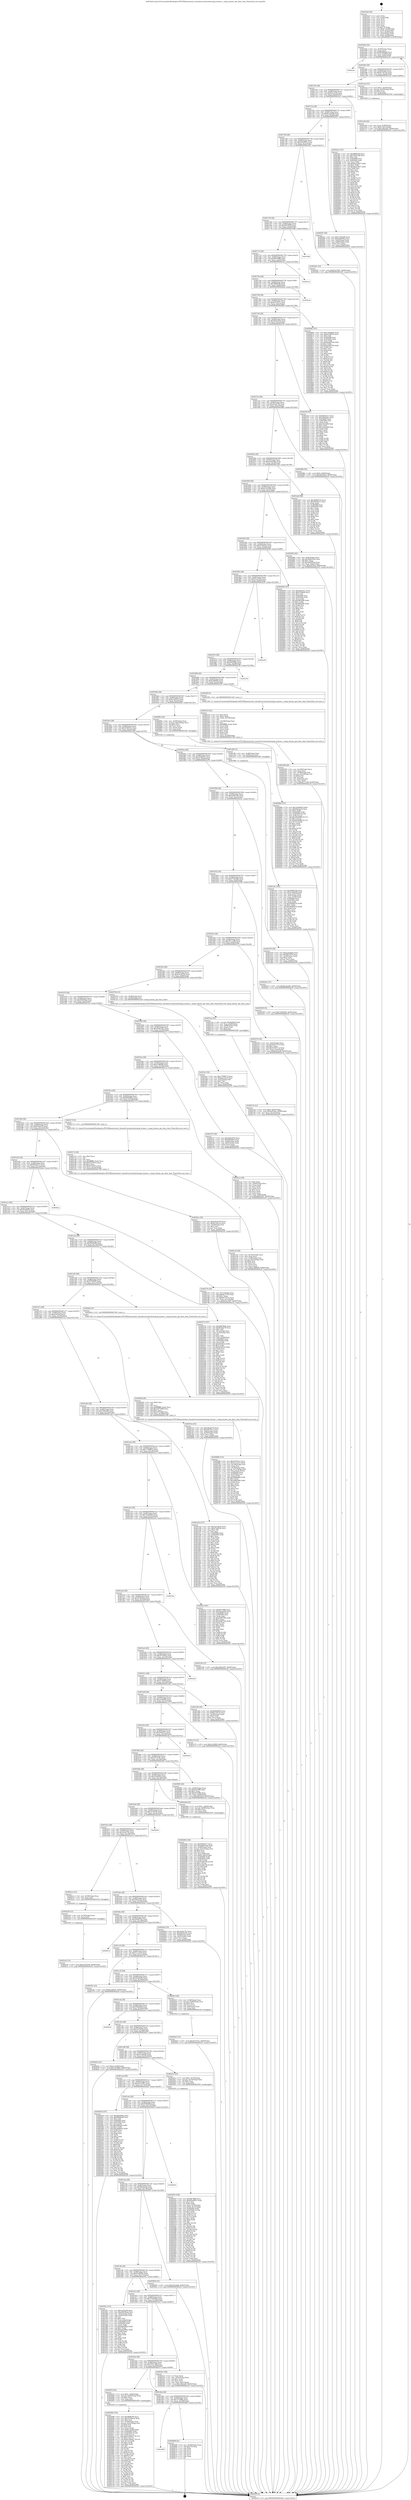digraph "0x4016a0" {
  label = "0x4016a0 (/mnt/c/Users/mathe/Desktop/tcc/POCII/binaries/extr_linuxdriversmmchostomap_hsmmc.c_omap_hsmmc_get_dma_chan_Final-ollvm.out::main(0))"
  labelloc = "t"
  node[shape=record]

  Entry [label="",width=0.3,height=0.3,shape=circle,fillcolor=black,style=filled]
  "0x4016d2" [label="{
     0x4016d2 [32]\l
     | [instrs]\l
     &nbsp;&nbsp;0x4016d2 \<+6\>: mov -0x94(%rbp),%eax\l
     &nbsp;&nbsp;0x4016d8 \<+2\>: mov %eax,%ecx\l
     &nbsp;&nbsp;0x4016da \<+6\>: sub $0x80084696,%ecx\l
     &nbsp;&nbsp;0x4016e0 \<+6\>: mov %eax,-0x98(%rbp)\l
     &nbsp;&nbsp;0x4016e6 \<+6\>: mov %ecx,-0x9c(%rbp)\l
     &nbsp;&nbsp;0x4016ec \<+6\>: je 0000000000402a41 \<main+0x13a1\>\l
  }"]
  "0x402a41" [label="{
     0x402a41\l
  }", style=dashed]
  "0x4016f2" [label="{
     0x4016f2 [28]\l
     | [instrs]\l
     &nbsp;&nbsp;0x4016f2 \<+5\>: jmp 00000000004016f7 \<main+0x57\>\l
     &nbsp;&nbsp;0x4016f7 \<+6\>: mov -0x98(%rbp),%eax\l
     &nbsp;&nbsp;0x4016fd \<+5\>: sub $0x8a73d7ae,%eax\l
     &nbsp;&nbsp;0x401702 \<+6\>: mov %eax,-0xa0(%rbp)\l
     &nbsp;&nbsp;0x401708 \<+6\>: je 0000000000401ea2 \<main+0x802\>\l
  }"]
  Exit [label="",width=0.3,height=0.3,shape=circle,fillcolor=black,style=filled,peripheries=2]
  "0x401ea2" [label="{
     0x401ea2 [23]\l
     | [instrs]\l
     &nbsp;&nbsp;0x401ea2 \<+7\>: movl $0x1,-0x50(%rbp)\l
     &nbsp;&nbsp;0x401ea9 \<+4\>: movslq -0x50(%rbp),%rax\l
     &nbsp;&nbsp;0x401ead \<+4\>: shl $0x4,%rax\l
     &nbsp;&nbsp;0x401eb1 \<+3\>: mov %rax,%rdi\l
     &nbsp;&nbsp;0x401eb4 \<+5\>: call 0000000000401050 \<malloc@plt\>\l
     | [calls]\l
     &nbsp;&nbsp;0x401050 \{1\} (unknown)\l
  }"]
  "0x40170e" [label="{
     0x40170e [28]\l
     | [instrs]\l
     &nbsp;&nbsp;0x40170e \<+5\>: jmp 0000000000401713 \<main+0x73\>\l
     &nbsp;&nbsp;0x401713 \<+6\>: mov -0x98(%rbp),%eax\l
     &nbsp;&nbsp;0x401719 \<+5\>: sub $0x8aec3a16,%eax\l
     &nbsp;&nbsp;0x40171e \<+6\>: mov %eax,-0xa4(%rbp)\l
     &nbsp;&nbsp;0x401724 \<+6\>: je 0000000000401fec \<main+0x94c\>\l
  }"]
  "0x401d66" [label="{
     0x401d66\l
  }", style=dashed]
  "0x401fec" [label="{
     0x401fec [147]\l
     | [instrs]\l
     &nbsp;&nbsp;0x401fec \<+5\>: mov $0x9ff48e46,%eax\l
     &nbsp;&nbsp;0x401ff1 \<+5\>: mov $0x7b917a8f,%ecx\l
     &nbsp;&nbsp;0x401ff6 \<+2\>: mov $0x1,%dl\l
     &nbsp;&nbsp;0x401ff8 \<+7\>: mov 0x405060,%esi\l
     &nbsp;&nbsp;0x401fff \<+7\>: mov 0x405064,%edi\l
     &nbsp;&nbsp;0x402006 \<+3\>: mov %esi,%r8d\l
     &nbsp;&nbsp;0x402009 \<+7\>: add $0xbba22dd7,%r8d\l
     &nbsp;&nbsp;0x402010 \<+4\>: sub $0x1,%r8d\l
     &nbsp;&nbsp;0x402014 \<+7\>: sub $0xbba22dd7,%r8d\l
     &nbsp;&nbsp;0x40201b \<+4\>: imul %r8d,%esi\l
     &nbsp;&nbsp;0x40201f \<+3\>: and $0x1,%esi\l
     &nbsp;&nbsp;0x402022 \<+3\>: cmp $0x0,%esi\l
     &nbsp;&nbsp;0x402025 \<+4\>: sete %r9b\l
     &nbsp;&nbsp;0x402029 \<+3\>: cmp $0xa,%edi\l
     &nbsp;&nbsp;0x40202c \<+4\>: setl %r10b\l
     &nbsp;&nbsp;0x402030 \<+3\>: mov %r9b,%r11b\l
     &nbsp;&nbsp;0x402033 \<+4\>: xor $0xff,%r11b\l
     &nbsp;&nbsp;0x402037 \<+3\>: mov %r10b,%bl\l
     &nbsp;&nbsp;0x40203a \<+3\>: xor $0xff,%bl\l
     &nbsp;&nbsp;0x40203d \<+3\>: xor $0x0,%dl\l
     &nbsp;&nbsp;0x402040 \<+3\>: mov %r11b,%r14b\l
     &nbsp;&nbsp;0x402043 \<+4\>: and $0x0,%r14b\l
     &nbsp;&nbsp;0x402047 \<+3\>: and %dl,%r9b\l
     &nbsp;&nbsp;0x40204a \<+3\>: mov %bl,%r15b\l
     &nbsp;&nbsp;0x40204d \<+4\>: and $0x0,%r15b\l
     &nbsp;&nbsp;0x402051 \<+3\>: and %dl,%r10b\l
     &nbsp;&nbsp;0x402054 \<+3\>: or %r9b,%r14b\l
     &nbsp;&nbsp;0x402057 \<+3\>: or %r10b,%r15b\l
     &nbsp;&nbsp;0x40205a \<+3\>: xor %r15b,%r14b\l
     &nbsp;&nbsp;0x40205d \<+3\>: or %bl,%r11b\l
     &nbsp;&nbsp;0x402060 \<+4\>: xor $0xff,%r11b\l
     &nbsp;&nbsp;0x402064 \<+3\>: or $0x0,%dl\l
     &nbsp;&nbsp;0x402067 \<+3\>: and %dl,%r11b\l
     &nbsp;&nbsp;0x40206a \<+3\>: or %r11b,%r14b\l
     &nbsp;&nbsp;0x40206d \<+4\>: test $0x1,%r14b\l
     &nbsp;&nbsp;0x402071 \<+3\>: cmovne %ecx,%eax\l
     &nbsp;&nbsp;0x402074 \<+6\>: mov %eax,-0x94(%rbp)\l
     &nbsp;&nbsp;0x40207a \<+5\>: jmp 0000000000402cf5 \<main+0x1655\>\l
  }"]
  "0x40172a" [label="{
     0x40172a [28]\l
     | [instrs]\l
     &nbsp;&nbsp;0x40172a \<+5\>: jmp 000000000040172f \<main+0x8f\>\l
     &nbsp;&nbsp;0x40172f \<+6\>: mov -0x98(%rbp),%eax\l
     &nbsp;&nbsp;0x401735 \<+5\>: sub $0x8ea2ae66,%eax\l
     &nbsp;&nbsp;0x40173a \<+6\>: mov %eax,-0xa8(%rbp)\l
     &nbsp;&nbsp;0x401740 \<+6\>: je 00000000004022f1 \<main+0xc51\>\l
  }"]
  "0x402b68" [label="{
     0x402b68 [21]\l
     | [instrs]\l
     &nbsp;&nbsp;0x402b68 \<+3\>: mov -0x38(%rbp),%eax\l
     &nbsp;&nbsp;0x402b6b \<+7\>: add $0x178,%rsp\l
     &nbsp;&nbsp;0x402b72 \<+1\>: pop %rbx\l
     &nbsp;&nbsp;0x402b73 \<+2\>: pop %r12\l
     &nbsp;&nbsp;0x402b75 \<+2\>: pop %r13\l
     &nbsp;&nbsp;0x402b77 \<+2\>: pop %r14\l
     &nbsp;&nbsp;0x402b79 \<+2\>: pop %r15\l
     &nbsp;&nbsp;0x402b7b \<+1\>: pop %rbp\l
     &nbsp;&nbsp;0x402b7c \<+1\>: ret\l
  }"]
  "0x4022f1" [label="{
     0x4022f1 [30]\l
     | [instrs]\l
     &nbsp;&nbsp;0x4022f1 \<+5\>: mov $0xe720e386,%eax\l
     &nbsp;&nbsp;0x4022f6 \<+5\>: mov $0xbabf094a,%ecx\l
     &nbsp;&nbsp;0x4022fb \<+3\>: mov -0x6c(%rbp),%edx\l
     &nbsp;&nbsp;0x4022fe \<+3\>: cmp -0x68(%rbp),%edx\l
     &nbsp;&nbsp;0x402301 \<+3\>: cmovl %ecx,%eax\l
     &nbsp;&nbsp;0x402304 \<+6\>: mov %eax,-0x94(%rbp)\l
     &nbsp;&nbsp;0x40230a \<+5\>: jmp 0000000000402cf5 \<main+0x1655\>\l
  }"]
  "0x401746" [label="{
     0x401746 [28]\l
     | [instrs]\l
     &nbsp;&nbsp;0x401746 \<+5\>: jmp 000000000040174b \<main+0xab\>\l
     &nbsp;&nbsp;0x40174b \<+6\>: mov -0x98(%rbp),%eax\l
     &nbsp;&nbsp;0x401751 \<+5\>: sub $0x920e9831,%eax\l
     &nbsp;&nbsp;0x401756 \<+6\>: mov %eax,-0xac(%rbp)\l
     &nbsp;&nbsp;0x40175c \<+6\>: je 00000000004024d1 \<main+0xe31\>\l
  }"]
  "0x402a32" [label="{
     0x402a32 [15]\l
     | [instrs]\l
     &nbsp;&nbsp;0x402a32 \<+10\>: movl $0x5e278c04,-0x94(%rbp)\l
     &nbsp;&nbsp;0x402a3c \<+5\>: jmp 0000000000402cf5 \<main+0x1655\>\l
  }"]
  "0x4024d1" [label="{
     0x4024d1 [15]\l
     | [instrs]\l
     &nbsp;&nbsp;0x4024d1 \<+10\>: movl $0x63ce7807,-0x94(%rbp)\l
     &nbsp;&nbsp;0x4024db \<+5\>: jmp 0000000000402cf5 \<main+0x1655\>\l
  }"]
  "0x401762" [label="{
     0x401762 [28]\l
     | [instrs]\l
     &nbsp;&nbsp;0x401762 \<+5\>: jmp 0000000000401767 \<main+0xc7\>\l
     &nbsp;&nbsp;0x401767 \<+6\>: mov -0x98(%rbp),%eax\l
     &nbsp;&nbsp;0x40176d \<+5\>: sub $0x9657ff78,%eax\l
     &nbsp;&nbsp;0x401772 \<+6\>: mov %eax,-0xb0(%rbp)\l
     &nbsp;&nbsp;0x401778 \<+6\>: je 0000000000401d8e \<main+0x6ee\>\l
  }"]
  "0x402a26" [label="{
     0x402a26 [12]\l
     | [instrs]\l
     &nbsp;&nbsp;0x402a26 \<+4\>: mov -0x78(%rbp),%rax\l
     &nbsp;&nbsp;0x402a2a \<+3\>: mov %rax,%rdi\l
     &nbsp;&nbsp;0x402a2d \<+5\>: call 0000000000401030 \<free@plt\>\l
     | [calls]\l
     &nbsp;&nbsp;0x401030 \{1\} (unknown)\l
  }"]
  "0x401d8e" [label="{
     0x401d8e\l
  }", style=dashed]
  "0x40177e" [label="{
     0x40177e [28]\l
     | [instrs]\l
     &nbsp;&nbsp;0x40177e \<+5\>: jmp 0000000000401783 \<main+0xe3\>\l
     &nbsp;&nbsp;0x401783 \<+6\>: mov -0x98(%rbp),%eax\l
     &nbsp;&nbsp;0x401789 \<+5\>: sub $0x98e78ff8,%eax\l
     &nbsp;&nbsp;0x40178e \<+6\>: mov %eax,-0xb4(%rbp)\l
     &nbsp;&nbsp;0x401794 \<+6\>: je 0000000000402c2a \<main+0x158a\>\l
  }"]
  "0x4029e3" [label="{
     0x4029e3 [15]\l
     | [instrs]\l
     &nbsp;&nbsp;0x4029e3 \<+10\>: movl $0x2f7c57dc,-0x94(%rbp)\l
     &nbsp;&nbsp;0x4029ed \<+5\>: jmp 0000000000402cf5 \<main+0x1655\>\l
  }"]
  "0x402c2a" [label="{
     0x402c2a\l
  }", style=dashed]
  "0x40179a" [label="{
     0x40179a [28]\l
     | [instrs]\l
     &nbsp;&nbsp;0x40179a \<+5\>: jmp 000000000040179f \<main+0xff\>\l
     &nbsp;&nbsp;0x40179f \<+6\>: mov -0x98(%rbp),%eax\l
     &nbsp;&nbsp;0x4017a5 \<+5\>: sub $0x9ff48e46,%eax\l
     &nbsp;&nbsp;0x4017aa \<+6\>: mov %eax,-0xb8(%rbp)\l
     &nbsp;&nbsp;0x4017b0 \<+6\>: je 0000000000402bab \<main+0x150b\>\l
  }"]
  "0x4028bb" [label="{
     0x4028bb [153]\l
     | [instrs]\l
     &nbsp;&nbsp;0x4028bb \<+5\>: mov $0x1da046e6,%edx\l
     &nbsp;&nbsp;0x4028c0 \<+5\>: mov $0x66ed3e24,%esi\l
     &nbsp;&nbsp;0x4028c5 \<+3\>: mov $0x1,%r8b\l
     &nbsp;&nbsp;0x4028c8 \<+8\>: mov 0x405060,%r9d\l
     &nbsp;&nbsp;0x4028d0 \<+8\>: mov 0x405064,%r10d\l
     &nbsp;&nbsp;0x4028d8 \<+3\>: mov %r9d,%r11d\l
     &nbsp;&nbsp;0x4028db \<+7\>: add $0xd9cfd980,%r11d\l
     &nbsp;&nbsp;0x4028e2 \<+4\>: sub $0x1,%r11d\l
     &nbsp;&nbsp;0x4028e6 \<+7\>: sub $0xd9cfd980,%r11d\l
     &nbsp;&nbsp;0x4028ed \<+4\>: imul %r11d,%r9d\l
     &nbsp;&nbsp;0x4028f1 \<+4\>: and $0x1,%r9d\l
     &nbsp;&nbsp;0x4028f5 \<+4\>: cmp $0x0,%r9d\l
     &nbsp;&nbsp;0x4028f9 \<+3\>: sete %bl\l
     &nbsp;&nbsp;0x4028fc \<+4\>: cmp $0xa,%r10d\l
     &nbsp;&nbsp;0x402900 \<+4\>: setl %r14b\l
     &nbsp;&nbsp;0x402904 \<+3\>: mov %bl,%r15b\l
     &nbsp;&nbsp;0x402907 \<+4\>: xor $0xff,%r15b\l
     &nbsp;&nbsp;0x40290b \<+3\>: mov %r14b,%r12b\l
     &nbsp;&nbsp;0x40290e \<+4\>: xor $0xff,%r12b\l
     &nbsp;&nbsp;0x402912 \<+4\>: xor $0x0,%r8b\l
     &nbsp;&nbsp;0x402916 \<+3\>: mov %r15b,%r13b\l
     &nbsp;&nbsp;0x402919 \<+4\>: and $0x0,%r13b\l
     &nbsp;&nbsp;0x40291d \<+3\>: and %r8b,%bl\l
     &nbsp;&nbsp;0x402920 \<+3\>: mov %r12b,%al\l
     &nbsp;&nbsp;0x402923 \<+2\>: and $0x0,%al\l
     &nbsp;&nbsp;0x402925 \<+3\>: and %r8b,%r14b\l
     &nbsp;&nbsp;0x402928 \<+3\>: or %bl,%r13b\l
     &nbsp;&nbsp;0x40292b \<+3\>: or %r14b,%al\l
     &nbsp;&nbsp;0x40292e \<+3\>: xor %al,%r13b\l
     &nbsp;&nbsp;0x402931 \<+3\>: or %r12b,%r15b\l
     &nbsp;&nbsp;0x402934 \<+4\>: xor $0xff,%r15b\l
     &nbsp;&nbsp;0x402938 \<+4\>: or $0x0,%r8b\l
     &nbsp;&nbsp;0x40293c \<+3\>: and %r8b,%r15b\l
     &nbsp;&nbsp;0x40293f \<+3\>: or %r15b,%r13b\l
     &nbsp;&nbsp;0x402942 \<+4\>: test $0x1,%r13b\l
     &nbsp;&nbsp;0x402946 \<+3\>: cmovne %esi,%edx\l
     &nbsp;&nbsp;0x402949 \<+6\>: mov %edx,-0x94(%rbp)\l
     &nbsp;&nbsp;0x40294f \<+5\>: jmp 0000000000402cf5 \<main+0x1655\>\l
  }"]
  "0x402bab" [label="{
     0x402bab\l
  }", style=dashed]
  "0x4017b6" [label="{
     0x4017b6 [28]\l
     | [instrs]\l
     &nbsp;&nbsp;0x4017b6 \<+5\>: jmp 00000000004017bb \<main+0x11b\>\l
     &nbsp;&nbsp;0x4017bb \<+6\>: mov -0x98(%rbp),%eax\l
     &nbsp;&nbsp;0x4017c1 \<+5\>: sub $0xa4f73011,%eax\l
     &nbsp;&nbsp;0x4017c6 \<+6\>: mov %eax,-0xbc(%rbp)\l
     &nbsp;&nbsp;0x4017cc \<+6\>: je 000000000040280b \<main+0x116b\>\l
  }"]
  "0x4027cb" [label="{
     0x4027cb [31]\l
     | [instrs]\l
     &nbsp;&nbsp;0x4027cb \<+10\>: movl $0x0,-0x8c(%rbp)\l
     &nbsp;&nbsp;0x4027d5 \<+10\>: movl $0xdc87dea,-0x94(%rbp)\l
     &nbsp;&nbsp;0x4027df \<+6\>: mov %eax,-0x19c(%rbp)\l
     &nbsp;&nbsp;0x4027e5 \<+5\>: jmp 0000000000402cf5 \<main+0x1655\>\l
  }"]
  "0x40280b" [label="{
     0x40280b [147]\l
     | [instrs]\l
     &nbsp;&nbsp;0x40280b \<+5\>: mov $0x1da046e6,%eax\l
     &nbsp;&nbsp;0x402810 \<+5\>: mov $0xbc25f07b,%ecx\l
     &nbsp;&nbsp;0x402815 \<+2\>: mov $0x1,%dl\l
     &nbsp;&nbsp;0x402817 \<+7\>: mov 0x405060,%esi\l
     &nbsp;&nbsp;0x40281e \<+7\>: mov 0x405064,%edi\l
     &nbsp;&nbsp;0x402825 \<+3\>: mov %esi,%r8d\l
     &nbsp;&nbsp;0x402828 \<+7\>: sub $0xb2e8d738,%r8d\l
     &nbsp;&nbsp;0x40282f \<+4\>: sub $0x1,%r8d\l
     &nbsp;&nbsp;0x402833 \<+7\>: add $0xb2e8d738,%r8d\l
     &nbsp;&nbsp;0x40283a \<+4\>: imul %r8d,%esi\l
     &nbsp;&nbsp;0x40283e \<+3\>: and $0x1,%esi\l
     &nbsp;&nbsp;0x402841 \<+3\>: cmp $0x0,%esi\l
     &nbsp;&nbsp;0x402844 \<+4\>: sete %r9b\l
     &nbsp;&nbsp;0x402848 \<+3\>: cmp $0xa,%edi\l
     &nbsp;&nbsp;0x40284b \<+4\>: setl %r10b\l
     &nbsp;&nbsp;0x40284f \<+3\>: mov %r9b,%r11b\l
     &nbsp;&nbsp;0x402852 \<+4\>: xor $0xff,%r11b\l
     &nbsp;&nbsp;0x402856 \<+3\>: mov %r10b,%bl\l
     &nbsp;&nbsp;0x402859 \<+3\>: xor $0xff,%bl\l
     &nbsp;&nbsp;0x40285c \<+3\>: xor $0x1,%dl\l
     &nbsp;&nbsp;0x40285f \<+3\>: mov %r11b,%r14b\l
     &nbsp;&nbsp;0x402862 \<+4\>: and $0xff,%r14b\l
     &nbsp;&nbsp;0x402866 \<+3\>: and %dl,%r9b\l
     &nbsp;&nbsp;0x402869 \<+3\>: mov %bl,%r15b\l
     &nbsp;&nbsp;0x40286c \<+4\>: and $0xff,%r15b\l
     &nbsp;&nbsp;0x402870 \<+3\>: and %dl,%r10b\l
     &nbsp;&nbsp;0x402873 \<+3\>: or %r9b,%r14b\l
     &nbsp;&nbsp;0x402876 \<+3\>: or %r10b,%r15b\l
     &nbsp;&nbsp;0x402879 \<+3\>: xor %r15b,%r14b\l
     &nbsp;&nbsp;0x40287c \<+3\>: or %bl,%r11b\l
     &nbsp;&nbsp;0x40287f \<+4\>: xor $0xff,%r11b\l
     &nbsp;&nbsp;0x402883 \<+3\>: or $0x1,%dl\l
     &nbsp;&nbsp;0x402886 \<+3\>: and %dl,%r11b\l
     &nbsp;&nbsp;0x402889 \<+3\>: or %r11b,%r14b\l
     &nbsp;&nbsp;0x40288c \<+4\>: test $0x1,%r14b\l
     &nbsp;&nbsp;0x402890 \<+3\>: cmovne %ecx,%eax\l
     &nbsp;&nbsp;0x402893 \<+6\>: mov %eax,-0x94(%rbp)\l
     &nbsp;&nbsp;0x402899 \<+5\>: jmp 0000000000402cf5 \<main+0x1655\>\l
  }"]
  "0x4017d2" [label="{
     0x4017d2 [28]\l
     | [instrs]\l
     &nbsp;&nbsp;0x4017d2 \<+5\>: jmp 00000000004017d7 \<main+0x137\>\l
     &nbsp;&nbsp;0x4017d7 \<+6\>: mov -0x98(%rbp),%eax\l
     &nbsp;&nbsp;0x4017dd \<+5\>: sub $0xa8a0ad76,%eax\l
     &nbsp;&nbsp;0x4017e2 \<+6\>: mov %eax,-0xc0(%rbp)\l
     &nbsp;&nbsp;0x4017e8 \<+6\>: je 00000000004021f2 \<main+0xb52\>\l
  }"]
  "0x4027aa" [label="{
     0x4027aa [33]\l
     | [instrs]\l
     &nbsp;&nbsp;0x4027aa \<+10\>: movabs $0x4030b6,%rdi\l
     &nbsp;&nbsp;0x4027b4 \<+7\>: mov %rax,-0x88(%rbp)\l
     &nbsp;&nbsp;0x4027bb \<+7\>: mov -0x88(%rbp),%rax\l
     &nbsp;&nbsp;0x4027c2 \<+2\>: mov (%rax),%esi\l
     &nbsp;&nbsp;0x4027c4 \<+2\>: mov $0x0,%al\l
     &nbsp;&nbsp;0x4027c6 \<+5\>: call 0000000000401040 \<printf@plt\>\l
     | [calls]\l
     &nbsp;&nbsp;0x401040 \{1\} (unknown)\l
  }"]
  "0x4021f2" [label="{
     0x4021f2 [91]\l
     | [instrs]\l
     &nbsp;&nbsp;0x4021f2 \<+5\>: mov $0xf4026317,%eax\l
     &nbsp;&nbsp;0x4021f7 \<+5\>: mov $0x35fa0043,%ecx\l
     &nbsp;&nbsp;0x4021fc \<+7\>: mov 0x405060,%edx\l
     &nbsp;&nbsp;0x402203 \<+7\>: mov 0x405064,%esi\l
     &nbsp;&nbsp;0x40220a \<+2\>: mov %edx,%edi\l
     &nbsp;&nbsp;0x40220c \<+6\>: sub $0xe34a240f,%edi\l
     &nbsp;&nbsp;0x402212 \<+3\>: sub $0x1,%edi\l
     &nbsp;&nbsp;0x402215 \<+6\>: add $0xe34a240f,%edi\l
     &nbsp;&nbsp;0x40221b \<+3\>: imul %edi,%edx\l
     &nbsp;&nbsp;0x40221e \<+3\>: and $0x1,%edx\l
     &nbsp;&nbsp;0x402221 \<+3\>: cmp $0x0,%edx\l
     &nbsp;&nbsp;0x402224 \<+4\>: sete %r8b\l
     &nbsp;&nbsp;0x402228 \<+3\>: cmp $0xa,%esi\l
     &nbsp;&nbsp;0x40222b \<+4\>: setl %r9b\l
     &nbsp;&nbsp;0x40222f \<+3\>: mov %r8b,%r10b\l
     &nbsp;&nbsp;0x402232 \<+3\>: and %r9b,%r10b\l
     &nbsp;&nbsp;0x402235 \<+3\>: xor %r9b,%r8b\l
     &nbsp;&nbsp;0x402238 \<+3\>: or %r8b,%r10b\l
     &nbsp;&nbsp;0x40223b \<+4\>: test $0x1,%r10b\l
     &nbsp;&nbsp;0x40223f \<+3\>: cmovne %ecx,%eax\l
     &nbsp;&nbsp;0x402242 \<+6\>: mov %eax,-0x94(%rbp)\l
     &nbsp;&nbsp;0x402248 \<+5\>: jmp 0000000000402cf5 \<main+0x1655\>\l
  }"]
  "0x4017ee" [label="{
     0x4017ee [28]\l
     | [instrs]\l
     &nbsp;&nbsp;0x4017ee \<+5\>: jmp 00000000004017f3 \<main+0x153\>\l
     &nbsp;&nbsp;0x4017f3 \<+6\>: mov -0x98(%rbp),%eax\l
     &nbsp;&nbsp;0x4017f9 \<+5\>: sub $0xa9eab7e9,%eax\l
     &nbsp;&nbsp;0x4017fe \<+6\>: mov %eax,-0xc4(%rbp)\l
     &nbsp;&nbsp;0x401804 \<+6\>: je 000000000040298b \<main+0x12eb\>\l
  }"]
  "0x4026f8" [label="{
     0x4026f8 [116]\l
     | [instrs]\l
     &nbsp;&nbsp;0x4026f8 \<+5\>: mov $0x2ef343c1,%ecx\l
     &nbsp;&nbsp;0x4026fd \<+5\>: mov $0x51cccb19,%edx\l
     &nbsp;&nbsp;0x402702 \<+6\>: mov -0x198(%rbp),%esi\l
     &nbsp;&nbsp;0x402708 \<+3\>: imul %eax,%esi\l
     &nbsp;&nbsp;0x40270b \<+4\>: mov -0x78(%rbp),%rdi\l
     &nbsp;&nbsp;0x40270f \<+4\>: movslq -0x7c(%rbp),%r8\l
     &nbsp;&nbsp;0x402713 \<+4\>: mov %esi,(%rdi,%r8,4)\l
     &nbsp;&nbsp;0x402717 \<+7\>: mov 0x405060,%eax\l
     &nbsp;&nbsp;0x40271e \<+7\>: mov 0x405064,%esi\l
     &nbsp;&nbsp;0x402725 \<+3\>: mov %eax,%r9d\l
     &nbsp;&nbsp;0x402728 \<+7\>: add $0x29f6e066,%r9d\l
     &nbsp;&nbsp;0x40272f \<+4\>: sub $0x1,%r9d\l
     &nbsp;&nbsp;0x402733 \<+7\>: sub $0x29f6e066,%r9d\l
     &nbsp;&nbsp;0x40273a \<+4\>: imul %r9d,%eax\l
     &nbsp;&nbsp;0x40273e \<+3\>: and $0x1,%eax\l
     &nbsp;&nbsp;0x402741 \<+3\>: cmp $0x0,%eax\l
     &nbsp;&nbsp;0x402744 \<+4\>: sete %r10b\l
     &nbsp;&nbsp;0x402748 \<+3\>: cmp $0xa,%esi\l
     &nbsp;&nbsp;0x40274b \<+4\>: setl %r11b\l
     &nbsp;&nbsp;0x40274f \<+3\>: mov %r10b,%bl\l
     &nbsp;&nbsp;0x402752 \<+3\>: and %r11b,%bl\l
     &nbsp;&nbsp;0x402755 \<+3\>: xor %r11b,%r10b\l
     &nbsp;&nbsp;0x402758 \<+3\>: or %r10b,%bl\l
     &nbsp;&nbsp;0x40275b \<+3\>: test $0x1,%bl\l
     &nbsp;&nbsp;0x40275e \<+3\>: cmovne %edx,%ecx\l
     &nbsp;&nbsp;0x402761 \<+6\>: mov %ecx,-0x94(%rbp)\l
     &nbsp;&nbsp;0x402767 \<+5\>: jmp 0000000000402cf5 \<main+0x1655\>\l
  }"]
  "0x40298b" [label="{
     0x40298b [25]\l
     | [instrs]\l
     &nbsp;&nbsp;0x40298b \<+10\>: movl $0x0,-0x90(%rbp)\l
     &nbsp;&nbsp;0x402995 \<+10\>: movl $0x3bf1b223,-0x94(%rbp)\l
     &nbsp;&nbsp;0x40299f \<+5\>: jmp 0000000000402cf5 \<main+0x1655\>\l
  }"]
  "0x40180a" [label="{
     0x40180a [28]\l
     | [instrs]\l
     &nbsp;&nbsp;0x40180a \<+5\>: jmp 000000000040180f \<main+0x16f\>\l
     &nbsp;&nbsp;0x40180f \<+6\>: mov -0x98(%rbp),%eax\l
     &nbsp;&nbsp;0x401815 \<+5\>: sub $0xaa5ed28a,%eax\l
     &nbsp;&nbsp;0x40181a \<+6\>: mov %eax,-0xc8(%rbp)\l
     &nbsp;&nbsp;0x401820 \<+6\>: je 0000000000401da9 \<main+0x709\>\l
  }"]
  "0x4026d0" [label="{
     0x4026d0 [40]\l
     | [instrs]\l
     &nbsp;&nbsp;0x4026d0 \<+5\>: mov $0x2,%ecx\l
     &nbsp;&nbsp;0x4026d5 \<+1\>: cltd\l
     &nbsp;&nbsp;0x4026d6 \<+2\>: idiv %ecx\l
     &nbsp;&nbsp;0x4026d8 \<+6\>: imul $0xfffffffe,%edx,%ecx\l
     &nbsp;&nbsp;0x4026de \<+6\>: add $0x2c973486,%ecx\l
     &nbsp;&nbsp;0x4026e4 \<+3\>: add $0x1,%ecx\l
     &nbsp;&nbsp;0x4026e7 \<+6\>: sub $0x2c973486,%ecx\l
     &nbsp;&nbsp;0x4026ed \<+6\>: mov %ecx,-0x198(%rbp)\l
     &nbsp;&nbsp;0x4026f3 \<+5\>: call 0000000000401160 \<next_i\>\l
     | [calls]\l
     &nbsp;&nbsp;0x401160 \{1\} (/mnt/c/Users/mathe/Desktop/tcc/POCII/binaries/extr_linuxdriversmmchostomap_hsmmc.c_omap_hsmmc_get_dma_chan_Final-ollvm.out::next_i)\l
  }"]
  "0x401da9" [label="{
     0x401da9 [86]\l
     | [instrs]\l
     &nbsp;&nbsp;0x401da9 \<+5\>: mov $0x460607d2,%eax\l
     &nbsp;&nbsp;0x401dae \<+5\>: mov $0xc83643c1,%ecx\l
     &nbsp;&nbsp;0x401db3 \<+2\>: xor %edx,%edx\l
     &nbsp;&nbsp;0x401db5 \<+7\>: mov 0x405060,%esi\l
     &nbsp;&nbsp;0x401dbc \<+7\>: mov 0x405064,%edi\l
     &nbsp;&nbsp;0x401dc3 \<+3\>: sub $0x1,%edx\l
     &nbsp;&nbsp;0x401dc6 \<+3\>: mov %esi,%r8d\l
     &nbsp;&nbsp;0x401dc9 \<+3\>: add %edx,%r8d\l
     &nbsp;&nbsp;0x401dcc \<+4\>: imul %r8d,%esi\l
     &nbsp;&nbsp;0x401dd0 \<+3\>: and $0x1,%esi\l
     &nbsp;&nbsp;0x401dd3 \<+3\>: cmp $0x0,%esi\l
     &nbsp;&nbsp;0x401dd6 \<+4\>: sete %r9b\l
     &nbsp;&nbsp;0x401dda \<+3\>: cmp $0xa,%edi\l
     &nbsp;&nbsp;0x401ddd \<+4\>: setl %r10b\l
     &nbsp;&nbsp;0x401de1 \<+3\>: mov %r9b,%r11b\l
     &nbsp;&nbsp;0x401de4 \<+3\>: and %r10b,%r11b\l
     &nbsp;&nbsp;0x401de7 \<+3\>: xor %r10b,%r9b\l
     &nbsp;&nbsp;0x401dea \<+3\>: or %r9b,%r11b\l
     &nbsp;&nbsp;0x401ded \<+4\>: test $0x1,%r11b\l
     &nbsp;&nbsp;0x401df1 \<+3\>: cmovne %ecx,%eax\l
     &nbsp;&nbsp;0x401df4 \<+6\>: mov %eax,-0x94(%rbp)\l
     &nbsp;&nbsp;0x401dfa \<+5\>: jmp 0000000000402cf5 \<main+0x1655\>\l
  }"]
  "0x401826" [label="{
     0x401826 [28]\l
     | [instrs]\l
     &nbsp;&nbsp;0x401826 \<+5\>: jmp 000000000040182b \<main+0x18b\>\l
     &nbsp;&nbsp;0x40182b \<+6\>: mov -0x98(%rbp),%eax\l
     &nbsp;&nbsp;0x401831 \<+5\>: sub $0xb233c8db,%eax\l
     &nbsp;&nbsp;0x401836 \<+6\>: mov %eax,-0xcc(%rbp)\l
     &nbsp;&nbsp;0x40183c \<+6\>: je 0000000000402963 \<main+0x12c3\>\l
  }"]
  "0x402435" [label="{
     0x402435 [156]\l
     | [instrs]\l
     &nbsp;&nbsp;0x402435 \<+5\>: mov $0x98e78ff8,%ecx\l
     &nbsp;&nbsp;0x40243a \<+5\>: mov $0x920e9831,%edx\l
     &nbsp;&nbsp;0x40243f \<+3\>: mov $0x1,%sil\l
     &nbsp;&nbsp;0x402442 \<+3\>: xor %r8d,%r8d\l
     &nbsp;&nbsp;0x402445 \<+4\>: mov %rax,-0x78(%rbp)\l
     &nbsp;&nbsp;0x402449 \<+7\>: movl $0x0,-0x7c(%rbp)\l
     &nbsp;&nbsp;0x402450 \<+8\>: mov 0x405060,%r9d\l
     &nbsp;&nbsp;0x402458 \<+8\>: mov 0x405064,%r10d\l
     &nbsp;&nbsp;0x402460 \<+4\>: sub $0x1,%r8d\l
     &nbsp;&nbsp;0x402464 \<+3\>: mov %r9d,%r11d\l
     &nbsp;&nbsp;0x402467 \<+3\>: add %r8d,%r11d\l
     &nbsp;&nbsp;0x40246a \<+4\>: imul %r11d,%r9d\l
     &nbsp;&nbsp;0x40246e \<+4\>: and $0x1,%r9d\l
     &nbsp;&nbsp;0x402472 \<+4\>: cmp $0x0,%r9d\l
     &nbsp;&nbsp;0x402476 \<+3\>: sete %bl\l
     &nbsp;&nbsp;0x402479 \<+4\>: cmp $0xa,%r10d\l
     &nbsp;&nbsp;0x40247d \<+4\>: setl %r14b\l
     &nbsp;&nbsp;0x402481 \<+3\>: mov %bl,%r15b\l
     &nbsp;&nbsp;0x402484 \<+4\>: xor $0xff,%r15b\l
     &nbsp;&nbsp;0x402488 \<+3\>: mov %r14b,%r12b\l
     &nbsp;&nbsp;0x40248b \<+4\>: xor $0xff,%r12b\l
     &nbsp;&nbsp;0x40248f \<+4\>: xor $0x1,%sil\l
     &nbsp;&nbsp;0x402493 \<+3\>: mov %r15b,%r13b\l
     &nbsp;&nbsp;0x402496 \<+4\>: and $0xff,%r13b\l
     &nbsp;&nbsp;0x40249a \<+3\>: and %sil,%bl\l
     &nbsp;&nbsp;0x40249d \<+3\>: mov %r12b,%al\l
     &nbsp;&nbsp;0x4024a0 \<+2\>: and $0xff,%al\l
     &nbsp;&nbsp;0x4024a2 \<+3\>: and %sil,%r14b\l
     &nbsp;&nbsp;0x4024a5 \<+3\>: or %bl,%r13b\l
     &nbsp;&nbsp;0x4024a8 \<+3\>: or %r14b,%al\l
     &nbsp;&nbsp;0x4024ab \<+3\>: xor %al,%r13b\l
     &nbsp;&nbsp;0x4024ae \<+3\>: or %r12b,%r15b\l
     &nbsp;&nbsp;0x4024b1 \<+4\>: xor $0xff,%r15b\l
     &nbsp;&nbsp;0x4024b5 \<+4\>: or $0x1,%sil\l
     &nbsp;&nbsp;0x4024b9 \<+3\>: and %sil,%r15b\l
     &nbsp;&nbsp;0x4024bc \<+3\>: or %r15b,%r13b\l
     &nbsp;&nbsp;0x4024bf \<+4\>: test $0x1,%r13b\l
     &nbsp;&nbsp;0x4024c3 \<+3\>: cmovne %edx,%ecx\l
     &nbsp;&nbsp;0x4024c6 \<+6\>: mov %ecx,-0x94(%rbp)\l
     &nbsp;&nbsp;0x4024cc \<+5\>: jmp 0000000000402cf5 \<main+0x1655\>\l
  }"]
  "0x402963" [label="{
     0x402963 [40]\l
     | [instrs]\l
     &nbsp;&nbsp;0x402963 \<+6\>: mov -0x8c(%rbp),%eax\l
     &nbsp;&nbsp;0x402969 \<+5\>: add $0x36d205e4,%eax\l
     &nbsp;&nbsp;0x40296e \<+3\>: add $0x1,%eax\l
     &nbsp;&nbsp;0x402971 \<+5\>: sub $0x36d205e4,%eax\l
     &nbsp;&nbsp;0x402976 \<+6\>: mov %eax,-0x8c(%rbp)\l
     &nbsp;&nbsp;0x40297c \<+10\>: movl $0xdc87dea,-0x94(%rbp)\l
     &nbsp;&nbsp;0x402986 \<+5\>: jmp 0000000000402cf5 \<main+0x1655\>\l
  }"]
  "0x401842" [label="{
     0x401842 [28]\l
     | [instrs]\l
     &nbsp;&nbsp;0x401842 \<+5\>: jmp 0000000000401847 \<main+0x1a7\>\l
     &nbsp;&nbsp;0x401847 \<+6\>: mov -0x98(%rbp),%eax\l
     &nbsp;&nbsp;0x40184d \<+5\>: sub $0xb27b01aa,%eax\l
     &nbsp;&nbsp;0x401852 \<+6\>: mov %eax,-0xd0(%rbp)\l
     &nbsp;&nbsp;0x401858 \<+6\>: je 0000000000402638 \<main+0xf98\>\l
  }"]
  "0x402348" [label="{
     0x402348 [46]\l
     | [instrs]\l
     &nbsp;&nbsp;0x402348 \<+6\>: mov -0x194(%rbp),%ecx\l
     &nbsp;&nbsp;0x40234e \<+3\>: imul %eax,%ecx\l
     &nbsp;&nbsp;0x402351 \<+4\>: mov -0x58(%rbp),%r8\l
     &nbsp;&nbsp;0x402355 \<+4\>: movslq -0x5c(%rbp),%r9\l
     &nbsp;&nbsp;0x402359 \<+4\>: shl $0x4,%r9\l
     &nbsp;&nbsp;0x40235d \<+3\>: add %r9,%r8\l
     &nbsp;&nbsp;0x402360 \<+4\>: mov 0x8(%r8),%r8\l
     &nbsp;&nbsp;0x402364 \<+3\>: mov %ecx,(%r8)\l
     &nbsp;&nbsp;0x402367 \<+10\>: movl $0xe8111c89,-0x94(%rbp)\l
     &nbsp;&nbsp;0x402371 \<+5\>: jmp 0000000000402cf5 \<main+0x1655\>\l
  }"]
  "0x402638" [label="{
     0x402638 [147]\l
     | [instrs]\l
     &nbsp;&nbsp;0x402638 \<+5\>: mov $0x2ef343c1,%eax\l
     &nbsp;&nbsp;0x40263d \<+5\>: mov $0x9709409,%ecx\l
     &nbsp;&nbsp;0x402642 \<+2\>: mov $0x1,%dl\l
     &nbsp;&nbsp;0x402644 \<+7\>: mov 0x405060,%esi\l
     &nbsp;&nbsp;0x40264b \<+7\>: mov 0x405064,%edi\l
     &nbsp;&nbsp;0x402652 \<+3\>: mov %esi,%r8d\l
     &nbsp;&nbsp;0x402655 \<+7\>: add $0x9f93d98,%r8d\l
     &nbsp;&nbsp;0x40265c \<+4\>: sub $0x1,%r8d\l
     &nbsp;&nbsp;0x402660 \<+7\>: sub $0x9f93d98,%r8d\l
     &nbsp;&nbsp;0x402667 \<+4\>: imul %r8d,%esi\l
     &nbsp;&nbsp;0x40266b \<+3\>: and $0x1,%esi\l
     &nbsp;&nbsp;0x40266e \<+3\>: cmp $0x0,%esi\l
     &nbsp;&nbsp;0x402671 \<+4\>: sete %r9b\l
     &nbsp;&nbsp;0x402675 \<+3\>: cmp $0xa,%edi\l
     &nbsp;&nbsp;0x402678 \<+4\>: setl %r10b\l
     &nbsp;&nbsp;0x40267c \<+3\>: mov %r9b,%r11b\l
     &nbsp;&nbsp;0x40267f \<+4\>: xor $0xff,%r11b\l
     &nbsp;&nbsp;0x402683 \<+3\>: mov %r10b,%bl\l
     &nbsp;&nbsp;0x402686 \<+3\>: xor $0xff,%bl\l
     &nbsp;&nbsp;0x402689 \<+3\>: xor $0x0,%dl\l
     &nbsp;&nbsp;0x40268c \<+3\>: mov %r11b,%r14b\l
     &nbsp;&nbsp;0x40268f \<+4\>: and $0x0,%r14b\l
     &nbsp;&nbsp;0x402693 \<+3\>: and %dl,%r9b\l
     &nbsp;&nbsp;0x402696 \<+3\>: mov %bl,%r15b\l
     &nbsp;&nbsp;0x402699 \<+4\>: and $0x0,%r15b\l
     &nbsp;&nbsp;0x40269d \<+3\>: and %dl,%r10b\l
     &nbsp;&nbsp;0x4026a0 \<+3\>: or %r9b,%r14b\l
     &nbsp;&nbsp;0x4026a3 \<+3\>: or %r10b,%r15b\l
     &nbsp;&nbsp;0x4026a6 \<+3\>: xor %r15b,%r14b\l
     &nbsp;&nbsp;0x4026a9 \<+3\>: or %bl,%r11b\l
     &nbsp;&nbsp;0x4026ac \<+4\>: xor $0xff,%r11b\l
     &nbsp;&nbsp;0x4026b0 \<+3\>: or $0x0,%dl\l
     &nbsp;&nbsp;0x4026b3 \<+3\>: and %dl,%r11b\l
     &nbsp;&nbsp;0x4026b6 \<+3\>: or %r11b,%r14b\l
     &nbsp;&nbsp;0x4026b9 \<+4\>: test $0x1,%r14b\l
     &nbsp;&nbsp;0x4026bd \<+3\>: cmovne %ecx,%eax\l
     &nbsp;&nbsp;0x4026c0 \<+6\>: mov %eax,-0x94(%rbp)\l
     &nbsp;&nbsp;0x4026c6 \<+5\>: jmp 0000000000402cf5 \<main+0x1655\>\l
  }"]
  "0x40185e" [label="{
     0x40185e [28]\l
     | [instrs]\l
     &nbsp;&nbsp;0x40185e \<+5\>: jmp 0000000000401863 \<main+0x1c3\>\l
     &nbsp;&nbsp;0x401863 \<+6\>: mov -0x98(%rbp),%eax\l
     &nbsp;&nbsp;0x401869 \<+5\>: sub $0xb3ca3d16,%eax\l
     &nbsp;&nbsp;0x40186e \<+6\>: mov %eax,-0xd4(%rbp)\l
     &nbsp;&nbsp;0x401874 \<+6\>: je 0000000000402a50 \<main+0x13b0\>\l
  }"]
  "0x402314" [label="{
     0x402314 [52]\l
     | [instrs]\l
     &nbsp;&nbsp;0x402314 \<+2\>: xor %ecx,%ecx\l
     &nbsp;&nbsp;0x402316 \<+5\>: mov $0x2,%edx\l
     &nbsp;&nbsp;0x40231b \<+6\>: mov %edx,-0x190(%rbp)\l
     &nbsp;&nbsp;0x402321 \<+1\>: cltd\l
     &nbsp;&nbsp;0x402322 \<+6\>: mov -0x190(%rbp),%esi\l
     &nbsp;&nbsp;0x402328 \<+2\>: idiv %esi\l
     &nbsp;&nbsp;0x40232a \<+6\>: imul $0xfffffffe,%edx,%edx\l
     &nbsp;&nbsp;0x402330 \<+2\>: mov %ecx,%edi\l
     &nbsp;&nbsp;0x402332 \<+2\>: sub %edx,%edi\l
     &nbsp;&nbsp;0x402334 \<+2\>: mov %ecx,%edx\l
     &nbsp;&nbsp;0x402336 \<+3\>: sub $0x1,%edx\l
     &nbsp;&nbsp;0x402339 \<+2\>: add %edx,%edi\l
     &nbsp;&nbsp;0x40233b \<+2\>: sub %edi,%ecx\l
     &nbsp;&nbsp;0x40233d \<+6\>: mov %ecx,-0x194(%rbp)\l
     &nbsp;&nbsp;0x402343 \<+5\>: call 0000000000401160 \<next_i\>\l
     | [calls]\l
     &nbsp;&nbsp;0x401160 \{1\} (/mnt/c/Users/mathe/Desktop/tcc/POCII/binaries/extr_linuxdriversmmchostomap_hsmmc.c_omap_hsmmc_get_dma_chan_Final-ollvm.out::next_i)\l
  }"]
  "0x402a50" [label="{
     0x402a50\l
  }", style=dashed]
  "0x40187a" [label="{
     0x40187a [28]\l
     | [instrs]\l
     &nbsp;&nbsp;0x40187a \<+5\>: jmp 000000000040187f \<main+0x1df\>\l
     &nbsp;&nbsp;0x40187f \<+6\>: mov -0x98(%rbp),%eax\l
     &nbsp;&nbsp;0x401885 \<+5\>: sub $0xb66580fa,%eax\l
     &nbsp;&nbsp;0x40188a \<+6\>: mov %eax,-0xd8(%rbp)\l
     &nbsp;&nbsp;0x401890 \<+6\>: je 0000000000402c5b \<main+0x15bb\>\l
  }"]
  "0x402264" [label="{
     0x402264 [126]\l
     | [instrs]\l
     &nbsp;&nbsp;0x402264 \<+5\>: mov $0xf4026317,%ecx\l
     &nbsp;&nbsp;0x402269 \<+5\>: mov $0xde88154b,%edx\l
     &nbsp;&nbsp;0x40226e \<+4\>: mov -0x58(%rbp),%rdi\l
     &nbsp;&nbsp;0x402272 \<+4\>: movslq -0x5c(%rbp),%rsi\l
     &nbsp;&nbsp;0x402276 \<+4\>: shl $0x4,%rsi\l
     &nbsp;&nbsp;0x40227a \<+3\>: add %rsi,%rdi\l
     &nbsp;&nbsp;0x40227d \<+4\>: mov %rax,0x8(%rdi)\l
     &nbsp;&nbsp;0x402281 \<+7\>: movl $0x0,-0x6c(%rbp)\l
     &nbsp;&nbsp;0x402288 \<+8\>: mov 0x405060,%r8d\l
     &nbsp;&nbsp;0x402290 \<+8\>: mov 0x405064,%r9d\l
     &nbsp;&nbsp;0x402298 \<+3\>: mov %r8d,%r10d\l
     &nbsp;&nbsp;0x40229b \<+7\>: sub $0x3c4db704,%r10d\l
     &nbsp;&nbsp;0x4022a2 \<+4\>: sub $0x1,%r10d\l
     &nbsp;&nbsp;0x4022a6 \<+7\>: add $0x3c4db704,%r10d\l
     &nbsp;&nbsp;0x4022ad \<+4\>: imul %r10d,%r8d\l
     &nbsp;&nbsp;0x4022b1 \<+4\>: and $0x1,%r8d\l
     &nbsp;&nbsp;0x4022b5 \<+4\>: cmp $0x0,%r8d\l
     &nbsp;&nbsp;0x4022b9 \<+4\>: sete %r11b\l
     &nbsp;&nbsp;0x4022bd \<+4\>: cmp $0xa,%r9d\l
     &nbsp;&nbsp;0x4022c1 \<+3\>: setl %bl\l
     &nbsp;&nbsp;0x4022c4 \<+3\>: mov %r11b,%r14b\l
     &nbsp;&nbsp;0x4022c7 \<+3\>: and %bl,%r14b\l
     &nbsp;&nbsp;0x4022ca \<+3\>: xor %bl,%r11b\l
     &nbsp;&nbsp;0x4022cd \<+3\>: or %r11b,%r14b\l
     &nbsp;&nbsp;0x4022d0 \<+4\>: test $0x1,%r14b\l
     &nbsp;&nbsp;0x4022d4 \<+3\>: cmovne %edx,%ecx\l
     &nbsp;&nbsp;0x4022d7 \<+6\>: mov %ecx,-0x94(%rbp)\l
     &nbsp;&nbsp;0x4022dd \<+5\>: jmp 0000000000402cf5 \<main+0x1655\>\l
  }"]
  "0x402c5b" [label="{
     0x402c5b\l
  }", style=dashed]
  "0x401896" [label="{
     0x401896 [28]\l
     | [instrs]\l
     &nbsp;&nbsp;0x401896 \<+5\>: jmp 000000000040189b \<main+0x1fb\>\l
     &nbsp;&nbsp;0x40189b \<+6\>: mov -0x98(%rbp),%eax\l
     &nbsp;&nbsp;0x4018a1 \<+5\>: sub $0xbabf094a,%eax\l
     &nbsp;&nbsp;0x4018a6 \<+6\>: mov %eax,-0xdc(%rbp)\l
     &nbsp;&nbsp;0x4018ac \<+6\>: je 000000000040230f \<main+0xc6f\>\l
  }"]
  "0x4021a2" [label="{
     0x4021a2 [44]\l
     | [instrs]\l
     &nbsp;&nbsp;0x4021a2 \<+6\>: mov -0x18c(%rbp),%ecx\l
     &nbsp;&nbsp;0x4021a8 \<+3\>: imul %eax,%ecx\l
     &nbsp;&nbsp;0x4021ab \<+4\>: mov -0x58(%rbp),%rsi\l
     &nbsp;&nbsp;0x4021af \<+4\>: movslq -0x5c(%rbp),%rdi\l
     &nbsp;&nbsp;0x4021b3 \<+4\>: shl $0x4,%rdi\l
     &nbsp;&nbsp;0x4021b7 \<+3\>: add %rdi,%rsi\l
     &nbsp;&nbsp;0x4021ba \<+3\>: mov (%rsi),%rsi\l
     &nbsp;&nbsp;0x4021bd \<+2\>: mov %ecx,(%rsi)\l
     &nbsp;&nbsp;0x4021bf \<+10\>: movl $0xec3f69d6,-0x94(%rbp)\l
     &nbsp;&nbsp;0x4021c9 \<+5\>: jmp 0000000000402cf5 \<main+0x1655\>\l
  }"]
  "0x40230f" [label="{
     0x40230f [5]\l
     | [instrs]\l
     &nbsp;&nbsp;0x40230f \<+5\>: call 0000000000401160 \<next_i\>\l
     | [calls]\l
     &nbsp;&nbsp;0x401160 \{1\} (/mnt/c/Users/mathe/Desktop/tcc/POCII/binaries/extr_linuxdriversmmchostomap_hsmmc.c_omap_hsmmc_get_dma_chan_Final-ollvm.out::next_i)\l
  }"]
  "0x4018b2" [label="{
     0x4018b2 [28]\l
     | [instrs]\l
     &nbsp;&nbsp;0x4018b2 \<+5\>: jmp 00000000004018b7 \<main+0x217\>\l
     &nbsp;&nbsp;0x4018b7 \<+6\>: mov -0x98(%rbp),%eax\l
     &nbsp;&nbsp;0x4018bd \<+5\>: sub $0xbc25f07b,%eax\l
     &nbsp;&nbsp;0x4018c2 \<+6\>: mov %eax,-0xe0(%rbp)\l
     &nbsp;&nbsp;0x4018c8 \<+6\>: je 000000000040289e \<main+0x11fe\>\l
  }"]
  "0x40217a" [label="{
     0x40217a [40]\l
     | [instrs]\l
     &nbsp;&nbsp;0x40217a \<+5\>: mov $0x2,%ecx\l
     &nbsp;&nbsp;0x40217f \<+1\>: cltd\l
     &nbsp;&nbsp;0x402180 \<+2\>: idiv %ecx\l
     &nbsp;&nbsp;0x402182 \<+6\>: imul $0xfffffffe,%edx,%ecx\l
     &nbsp;&nbsp;0x402188 \<+6\>: add $0x9314547a,%ecx\l
     &nbsp;&nbsp;0x40218e \<+3\>: add $0x1,%ecx\l
     &nbsp;&nbsp;0x402191 \<+6\>: sub $0x9314547a,%ecx\l
     &nbsp;&nbsp;0x402197 \<+6\>: mov %ecx,-0x18c(%rbp)\l
     &nbsp;&nbsp;0x40219d \<+5\>: call 0000000000401160 \<next_i\>\l
     | [calls]\l
     &nbsp;&nbsp;0x401160 \{1\} (/mnt/c/Users/mathe/Desktop/tcc/POCII/binaries/extr_linuxdriversmmchostomap_hsmmc.c_omap_hsmmc_get_dma_chan_Final-ollvm.out::next_i)\l
  }"]
  "0x40289e" [label="{
     0x40289e [29]\l
     | [instrs]\l
     &nbsp;&nbsp;0x40289e \<+4\>: mov -0x58(%rbp),%rax\l
     &nbsp;&nbsp;0x4028a2 \<+7\>: movslq -0x8c(%rbp),%rcx\l
     &nbsp;&nbsp;0x4028a9 \<+4\>: shl $0x4,%rcx\l
     &nbsp;&nbsp;0x4028ad \<+3\>: add %rcx,%rax\l
     &nbsp;&nbsp;0x4028b0 \<+3\>: mov (%rax),%rax\l
     &nbsp;&nbsp;0x4028b3 \<+3\>: mov %rax,%rdi\l
     &nbsp;&nbsp;0x4028b6 \<+5\>: call 0000000000401030 \<free@plt\>\l
     | [calls]\l
     &nbsp;&nbsp;0x401030 \{1\} (unknown)\l
  }"]
  "0x4018ce" [label="{
     0x4018ce [28]\l
     | [instrs]\l
     &nbsp;&nbsp;0x4018ce \<+5\>: jmp 00000000004018d3 \<main+0x233\>\l
     &nbsp;&nbsp;0x4018d3 \<+6\>: mov -0x98(%rbp),%eax\l
     &nbsp;&nbsp;0x4018d9 \<+5\>: sub $0xc83643c1,%eax\l
     &nbsp;&nbsp;0x4018de \<+6\>: mov %eax,-0xe4(%rbp)\l
     &nbsp;&nbsp;0x4018e4 \<+6\>: je 0000000000401dff \<main+0x75f\>\l
  }"]
  "0x402096" [label="{
     0x402096 [178]\l
     | [instrs]\l
     &nbsp;&nbsp;0x402096 \<+5\>: mov $0x9ff48e46,%ecx\l
     &nbsp;&nbsp;0x40209b \<+5\>: mov $0x22304ac6,%edx\l
     &nbsp;&nbsp;0x4020a0 \<+3\>: mov $0x1,%sil\l
     &nbsp;&nbsp;0x4020a3 \<+4\>: mov -0x58(%rbp),%rdi\l
     &nbsp;&nbsp;0x4020a7 \<+4\>: movslq -0x5c(%rbp),%r8\l
     &nbsp;&nbsp;0x4020ab \<+4\>: shl $0x4,%r8\l
     &nbsp;&nbsp;0x4020af \<+3\>: add %r8,%rdi\l
     &nbsp;&nbsp;0x4020b2 \<+3\>: mov %rax,(%rdi)\l
     &nbsp;&nbsp;0x4020b5 \<+7\>: movl $0x0,-0x64(%rbp)\l
     &nbsp;&nbsp;0x4020bc \<+8\>: mov 0x405060,%r9d\l
     &nbsp;&nbsp;0x4020c4 \<+8\>: mov 0x405064,%r10d\l
     &nbsp;&nbsp;0x4020cc \<+3\>: mov %r9d,%r11d\l
     &nbsp;&nbsp;0x4020cf \<+7\>: add $0xd126b0a7,%r11d\l
     &nbsp;&nbsp;0x4020d6 \<+4\>: sub $0x1,%r11d\l
     &nbsp;&nbsp;0x4020da \<+7\>: sub $0xd126b0a7,%r11d\l
     &nbsp;&nbsp;0x4020e1 \<+4\>: imul %r11d,%r9d\l
     &nbsp;&nbsp;0x4020e5 \<+4\>: and $0x1,%r9d\l
     &nbsp;&nbsp;0x4020e9 \<+4\>: cmp $0x0,%r9d\l
     &nbsp;&nbsp;0x4020ed \<+3\>: sete %bl\l
     &nbsp;&nbsp;0x4020f0 \<+4\>: cmp $0xa,%r10d\l
     &nbsp;&nbsp;0x4020f4 \<+4\>: setl %r14b\l
     &nbsp;&nbsp;0x4020f8 \<+3\>: mov %bl,%r15b\l
     &nbsp;&nbsp;0x4020fb \<+4\>: xor $0xff,%r15b\l
     &nbsp;&nbsp;0x4020ff \<+3\>: mov %r14b,%r12b\l
     &nbsp;&nbsp;0x402102 \<+4\>: xor $0xff,%r12b\l
     &nbsp;&nbsp;0x402106 \<+4\>: xor $0x1,%sil\l
     &nbsp;&nbsp;0x40210a \<+3\>: mov %r15b,%r13b\l
     &nbsp;&nbsp;0x40210d \<+4\>: and $0xff,%r13b\l
     &nbsp;&nbsp;0x402111 \<+3\>: and %sil,%bl\l
     &nbsp;&nbsp;0x402114 \<+3\>: mov %r12b,%al\l
     &nbsp;&nbsp;0x402117 \<+2\>: and $0xff,%al\l
     &nbsp;&nbsp;0x402119 \<+3\>: and %sil,%r14b\l
     &nbsp;&nbsp;0x40211c \<+3\>: or %bl,%r13b\l
     &nbsp;&nbsp;0x40211f \<+3\>: or %r14b,%al\l
     &nbsp;&nbsp;0x402122 \<+3\>: xor %al,%r13b\l
     &nbsp;&nbsp;0x402125 \<+3\>: or %r12b,%r15b\l
     &nbsp;&nbsp;0x402128 \<+4\>: xor $0xff,%r15b\l
     &nbsp;&nbsp;0x40212c \<+4\>: or $0x1,%sil\l
     &nbsp;&nbsp;0x402130 \<+3\>: and %sil,%r15b\l
     &nbsp;&nbsp;0x402133 \<+3\>: or %r15b,%r13b\l
     &nbsp;&nbsp;0x402136 \<+4\>: test $0x1,%r13b\l
     &nbsp;&nbsp;0x40213a \<+3\>: cmovne %edx,%ecx\l
     &nbsp;&nbsp;0x40213d \<+6\>: mov %ecx,-0x94(%rbp)\l
     &nbsp;&nbsp;0x402143 \<+5\>: jmp 0000000000402cf5 \<main+0x1655\>\l
  }"]
  "0x401dff" [label="{
     0x401dff [13]\l
     | [instrs]\l
     &nbsp;&nbsp;0x401dff \<+4\>: mov -0x48(%rbp),%rax\l
     &nbsp;&nbsp;0x401e03 \<+4\>: mov 0x8(%rax),%rdi\l
     &nbsp;&nbsp;0x401e07 \<+5\>: call 0000000000401060 \<atoi@plt\>\l
     | [calls]\l
     &nbsp;&nbsp;0x401060 \{1\} (unknown)\l
  }"]
  "0x4018ea" [label="{
     0x4018ea [28]\l
     | [instrs]\l
     &nbsp;&nbsp;0x4018ea \<+5\>: jmp 00000000004018ef \<main+0x24f\>\l
     &nbsp;&nbsp;0x4018ef \<+6\>: mov -0x98(%rbp),%eax\l
     &nbsp;&nbsp;0x4018f5 \<+5\>: sub $0xd246f412,%eax\l
     &nbsp;&nbsp;0x4018fa \<+6\>: mov %eax,-0xe8(%rbp)\l
     &nbsp;&nbsp;0x401900 \<+6\>: je 0000000000401d70 \<main+0x6d0\>\l
  }"]
  "0x401d4a" [label="{
     0x401d4a [28]\l
     | [instrs]\l
     &nbsp;&nbsp;0x401d4a \<+5\>: jmp 0000000000401d4f \<main+0x6af\>\l
     &nbsp;&nbsp;0x401d4f \<+6\>: mov -0x98(%rbp),%eax\l
     &nbsp;&nbsp;0x401d55 \<+5\>: sub $0x7d72ff6e,%eax\l
     &nbsp;&nbsp;0x401d5a \<+6\>: mov %eax,-0x188(%rbp)\l
     &nbsp;&nbsp;0x401d60 \<+6\>: je 0000000000402b68 \<main+0x14c8\>\l
  }"]
  "0x401d70" [label="{
     0x401d70 [30]\l
     | [instrs]\l
     &nbsp;&nbsp;0x401d70 \<+5\>: mov $0xaa5ed28a,%eax\l
     &nbsp;&nbsp;0x401d75 \<+5\>: mov $0x9657ff78,%ecx\l
     &nbsp;&nbsp;0x401d7a \<+3\>: mov -0x34(%rbp),%edx\l
     &nbsp;&nbsp;0x401d7d \<+3\>: cmp $0x2,%edx\l
     &nbsp;&nbsp;0x401d80 \<+3\>: cmovne %ecx,%eax\l
     &nbsp;&nbsp;0x401d83 \<+6\>: mov %eax,-0x94(%rbp)\l
     &nbsp;&nbsp;0x401d89 \<+5\>: jmp 0000000000402cf5 \<main+0x1655\>\l
  }"]
  "0x401906" [label="{
     0x401906 [28]\l
     | [instrs]\l
     &nbsp;&nbsp;0x401906 \<+5\>: jmp 000000000040190b \<main+0x26b\>\l
     &nbsp;&nbsp;0x40190b \<+6\>: mov -0x98(%rbp),%eax\l
     &nbsp;&nbsp;0x401911 \<+5\>: sub $0xde88154b,%eax\l
     &nbsp;&nbsp;0x401916 \<+6\>: mov %eax,-0xec(%rbp)\l
     &nbsp;&nbsp;0x40191c \<+6\>: je 00000000004022e2 \<main+0xc42\>\l
  }"]
  "0x402cf5" [label="{
     0x402cf5 [5]\l
     | [instrs]\l
     &nbsp;&nbsp;0x402cf5 \<+5\>: jmp 00000000004016d2 \<main+0x32\>\l
  }"]
  "0x4016a0" [label="{
     0x4016a0 [50]\l
     | [instrs]\l
     &nbsp;&nbsp;0x4016a0 \<+1\>: push %rbp\l
     &nbsp;&nbsp;0x4016a1 \<+3\>: mov %rsp,%rbp\l
     &nbsp;&nbsp;0x4016a4 \<+2\>: push %r15\l
     &nbsp;&nbsp;0x4016a6 \<+2\>: push %r14\l
     &nbsp;&nbsp;0x4016a8 \<+2\>: push %r13\l
     &nbsp;&nbsp;0x4016aa \<+2\>: push %r12\l
     &nbsp;&nbsp;0x4016ac \<+1\>: push %rbx\l
     &nbsp;&nbsp;0x4016ad \<+7\>: sub $0x178,%rsp\l
     &nbsp;&nbsp;0x4016b4 \<+7\>: movl $0x0,-0x38(%rbp)\l
     &nbsp;&nbsp;0x4016bb \<+3\>: mov %edi,-0x3c(%rbp)\l
     &nbsp;&nbsp;0x4016be \<+4\>: mov %rsi,-0x48(%rbp)\l
     &nbsp;&nbsp;0x4016c2 \<+3\>: mov -0x3c(%rbp),%edi\l
     &nbsp;&nbsp;0x4016c5 \<+3\>: mov %edi,-0x34(%rbp)\l
     &nbsp;&nbsp;0x4016c8 \<+10\>: movl $0xd246f412,-0x94(%rbp)\l
  }"]
  "0x401e0c" [label="{
     0x401e0c [105]\l
     | [instrs]\l
     &nbsp;&nbsp;0x401e0c \<+5\>: mov $0x460607d2,%ecx\l
     &nbsp;&nbsp;0x401e11 \<+5\>: mov $0x2e26bf68,%edx\l
     &nbsp;&nbsp;0x401e16 \<+3\>: mov %eax,-0x4c(%rbp)\l
     &nbsp;&nbsp;0x401e19 \<+3\>: mov -0x4c(%rbp),%eax\l
     &nbsp;&nbsp;0x401e1c \<+3\>: mov %eax,-0x30(%rbp)\l
     &nbsp;&nbsp;0x401e1f \<+7\>: mov 0x405060,%eax\l
     &nbsp;&nbsp;0x401e26 \<+7\>: mov 0x405064,%esi\l
     &nbsp;&nbsp;0x401e2d \<+3\>: mov %eax,%r8d\l
     &nbsp;&nbsp;0x401e30 \<+7\>: sub $0x3906047b,%r8d\l
     &nbsp;&nbsp;0x401e37 \<+4\>: sub $0x1,%r8d\l
     &nbsp;&nbsp;0x401e3b \<+7\>: add $0x3906047b,%r8d\l
     &nbsp;&nbsp;0x401e42 \<+4\>: imul %r8d,%eax\l
     &nbsp;&nbsp;0x401e46 \<+3\>: and $0x1,%eax\l
     &nbsp;&nbsp;0x401e49 \<+3\>: cmp $0x0,%eax\l
     &nbsp;&nbsp;0x401e4c \<+4\>: sete %r9b\l
     &nbsp;&nbsp;0x401e50 \<+3\>: cmp $0xa,%esi\l
     &nbsp;&nbsp;0x401e53 \<+4\>: setl %r10b\l
     &nbsp;&nbsp;0x401e57 \<+3\>: mov %r9b,%r11b\l
     &nbsp;&nbsp;0x401e5a \<+3\>: and %r10b,%r11b\l
     &nbsp;&nbsp;0x401e5d \<+3\>: xor %r10b,%r9b\l
     &nbsp;&nbsp;0x401e60 \<+3\>: or %r9b,%r11b\l
     &nbsp;&nbsp;0x401e63 \<+4\>: test $0x1,%r11b\l
     &nbsp;&nbsp;0x401e67 \<+3\>: cmovne %edx,%ecx\l
     &nbsp;&nbsp;0x401e6a \<+6\>: mov %ecx,-0x94(%rbp)\l
     &nbsp;&nbsp;0x401e70 \<+5\>: jmp 0000000000402cf5 \<main+0x1655\>\l
  }"]
  "0x40207f" [label="{
     0x40207f [23]\l
     | [instrs]\l
     &nbsp;&nbsp;0x40207f \<+7\>: movl $0x1,-0x60(%rbp)\l
     &nbsp;&nbsp;0x402086 \<+4\>: movslq -0x60(%rbp),%rax\l
     &nbsp;&nbsp;0x40208a \<+4\>: shl $0x2,%rax\l
     &nbsp;&nbsp;0x40208e \<+3\>: mov %rax,%rdi\l
     &nbsp;&nbsp;0x402091 \<+5\>: call 0000000000401050 \<malloc@plt\>\l
     | [calls]\l
     &nbsp;&nbsp;0x401050 \{1\} (unknown)\l
  }"]
  "0x4022e2" [label="{
     0x4022e2 [15]\l
     | [instrs]\l
     &nbsp;&nbsp;0x4022e2 \<+10\>: movl $0x8ea2ae66,-0x94(%rbp)\l
     &nbsp;&nbsp;0x4022ec \<+5\>: jmp 0000000000402cf5 \<main+0x1655\>\l
  }"]
  "0x401922" [label="{
     0x401922 [28]\l
     | [instrs]\l
     &nbsp;&nbsp;0x401922 \<+5\>: jmp 0000000000401927 \<main+0x287\>\l
     &nbsp;&nbsp;0x401927 \<+6\>: mov -0x98(%rbp),%eax\l
     &nbsp;&nbsp;0x40192d \<+5\>: sub $0xe720e386,%eax\l
     &nbsp;&nbsp;0x401932 \<+6\>: mov %eax,-0xf0(%rbp)\l
     &nbsp;&nbsp;0x401938 \<+6\>: je 0000000000402398 \<main+0xcf8\>\l
  }"]
  "0x401d2e" [label="{
     0x401d2e [28]\l
     | [instrs]\l
     &nbsp;&nbsp;0x401d2e \<+5\>: jmp 0000000000401d33 \<main+0x693\>\l
     &nbsp;&nbsp;0x401d33 \<+6\>: mov -0x98(%rbp),%eax\l
     &nbsp;&nbsp;0x401d39 \<+5\>: sub $0x7b917a8f,%eax\l
     &nbsp;&nbsp;0x401d3e \<+6\>: mov %eax,-0x184(%rbp)\l
     &nbsp;&nbsp;0x401d44 \<+6\>: je 000000000040207f \<main+0x9df\>\l
  }"]
  "0x402398" [label="{
     0x402398 [15]\l
     | [instrs]\l
     &nbsp;&nbsp;0x402398 \<+10\>: movl $0x734502d5,-0x94(%rbp)\l
     &nbsp;&nbsp;0x4023a2 \<+5\>: jmp 0000000000402cf5 \<main+0x1655\>\l
  }"]
  "0x40193e" [label="{
     0x40193e [28]\l
     | [instrs]\l
     &nbsp;&nbsp;0x40193e \<+5\>: jmp 0000000000401943 \<main+0x2a3\>\l
     &nbsp;&nbsp;0x401943 \<+6\>: mov -0x98(%rbp),%eax\l
     &nbsp;&nbsp;0x401949 \<+5\>: sub $0xe8111c89,%eax\l
     &nbsp;&nbsp;0x40194e \<+6\>: mov %eax,-0xf4(%rbp)\l
     &nbsp;&nbsp;0x401954 \<+6\>: je 0000000000402376 \<main+0xcd6\>\l
  }"]
  "0x4023a7" [label="{
     0x4023a7 [28]\l
     | [instrs]\l
     &nbsp;&nbsp;0x4023a7 \<+2\>: xor %eax,%eax\l
     &nbsp;&nbsp;0x4023a9 \<+3\>: mov -0x5c(%rbp),%ecx\l
     &nbsp;&nbsp;0x4023ac \<+3\>: sub $0x1,%eax\l
     &nbsp;&nbsp;0x4023af \<+2\>: sub %eax,%ecx\l
     &nbsp;&nbsp;0x4023b1 \<+3\>: mov %ecx,-0x5c(%rbp)\l
     &nbsp;&nbsp;0x4023b4 \<+10\>: movl $0x149ecbf5,-0x94(%rbp)\l
     &nbsp;&nbsp;0x4023be \<+5\>: jmp 0000000000402cf5 \<main+0x1655\>\l
  }"]
  "0x402376" [label="{
     0x402376 [34]\l
     | [instrs]\l
     &nbsp;&nbsp;0x402376 \<+3\>: mov -0x6c(%rbp),%eax\l
     &nbsp;&nbsp;0x402379 \<+5\>: sub $0x41837112,%eax\l
     &nbsp;&nbsp;0x40237e \<+3\>: add $0x1,%eax\l
     &nbsp;&nbsp;0x402381 \<+5\>: add $0x41837112,%eax\l
     &nbsp;&nbsp;0x402386 \<+3\>: mov %eax,-0x6c(%rbp)\l
     &nbsp;&nbsp;0x402389 \<+10\>: movl $0x8ea2ae66,-0x94(%rbp)\l
     &nbsp;&nbsp;0x402393 \<+5\>: jmp 0000000000402cf5 \<main+0x1655\>\l
  }"]
  "0x40195a" [label="{
     0x40195a [28]\l
     | [instrs]\l
     &nbsp;&nbsp;0x40195a \<+5\>: jmp 000000000040195f \<main+0x2bf\>\l
     &nbsp;&nbsp;0x40195f \<+6\>: mov -0x98(%rbp),%eax\l
     &nbsp;&nbsp;0x401965 \<+5\>: sub $0xe91e8156,%eax\l
     &nbsp;&nbsp;0x40196a \<+6\>: mov %eax,-0xf8(%rbp)\l
     &nbsp;&nbsp;0x401970 \<+6\>: je 000000000040279d \<main+0x10fd\>\l
  }"]
  "0x401d12" [label="{
     0x401d12 [28]\l
     | [instrs]\l
     &nbsp;&nbsp;0x401d12 \<+5\>: jmp 0000000000401d17 \<main+0x677\>\l
     &nbsp;&nbsp;0x401d17 \<+6\>: mov -0x98(%rbp),%eax\l
     &nbsp;&nbsp;0x401d1d \<+5\>: sub $0x734502d5,%eax\l
     &nbsp;&nbsp;0x401d22 \<+6\>: mov %eax,-0x180(%rbp)\l
     &nbsp;&nbsp;0x401d28 \<+6\>: je 00000000004023a7 \<main+0xd07\>\l
  }"]
  "0x40279d" [label="{
     0x40279d [13]\l
     | [instrs]\l
     &nbsp;&nbsp;0x40279d \<+4\>: mov -0x58(%rbp),%rdi\l
     &nbsp;&nbsp;0x4027a1 \<+4\>: mov -0x78(%rbp),%rsi\l
     &nbsp;&nbsp;0x4027a5 \<+5\>: call 00000000004015a0 \<omap_hsmmc_get_dma_chan\>\l
     | [calls]\l
     &nbsp;&nbsp;0x4015a0 \{1\} (/mnt/c/Users/mathe/Desktop/tcc/POCII/binaries/extr_linuxdriversmmchostomap_hsmmc.c_omap_hsmmc_get_dma_chan_Final-ollvm.out::omap_hsmmc_get_dma_chan)\l
  }"]
  "0x401976" [label="{
     0x401976 [28]\l
     | [instrs]\l
     &nbsp;&nbsp;0x401976 \<+5\>: jmp 000000000040197b \<main+0x2db\>\l
     &nbsp;&nbsp;0x40197b \<+6\>: mov -0x98(%rbp),%eax\l
     &nbsp;&nbsp;0x401981 \<+5\>: sub $0xe9835bad,%eax\l
     &nbsp;&nbsp;0x401986 \<+6\>: mov %eax,-0xfc(%rbp)\l
     &nbsp;&nbsp;0x40198c \<+6\>: je 0000000000401fce \<main+0x92e\>\l
  }"]
  "0x401f5c" [label="{
     0x401f5c [114]\l
     | [instrs]\l
     &nbsp;&nbsp;0x401f5c \<+5\>: mov $0x3a1f3a36,%eax\l
     &nbsp;&nbsp;0x401f61 \<+5\>: mov $0xe9835bad,%ecx\l
     &nbsp;&nbsp;0x401f66 \<+3\>: mov -0x5c(%rbp),%edx\l
     &nbsp;&nbsp;0x401f69 \<+3\>: cmp -0x50(%rbp),%edx\l
     &nbsp;&nbsp;0x401f6c \<+4\>: setl %sil\l
     &nbsp;&nbsp;0x401f70 \<+4\>: and $0x1,%sil\l
     &nbsp;&nbsp;0x401f74 \<+4\>: mov %sil,-0x2a(%rbp)\l
     &nbsp;&nbsp;0x401f78 \<+7\>: mov 0x405060,%edx\l
     &nbsp;&nbsp;0x401f7f \<+7\>: mov 0x405064,%edi\l
     &nbsp;&nbsp;0x401f86 \<+3\>: mov %edx,%r8d\l
     &nbsp;&nbsp;0x401f89 \<+7\>: sub $0xdabe99be,%r8d\l
     &nbsp;&nbsp;0x401f90 \<+4\>: sub $0x1,%r8d\l
     &nbsp;&nbsp;0x401f94 \<+7\>: add $0xdabe99be,%r8d\l
     &nbsp;&nbsp;0x401f9b \<+4\>: imul %r8d,%edx\l
     &nbsp;&nbsp;0x401f9f \<+3\>: and $0x1,%edx\l
     &nbsp;&nbsp;0x401fa2 \<+3\>: cmp $0x0,%edx\l
     &nbsp;&nbsp;0x401fa5 \<+4\>: sete %sil\l
     &nbsp;&nbsp;0x401fa9 \<+3\>: cmp $0xa,%edi\l
     &nbsp;&nbsp;0x401fac \<+4\>: setl %r9b\l
     &nbsp;&nbsp;0x401fb0 \<+3\>: mov %sil,%r10b\l
     &nbsp;&nbsp;0x401fb3 \<+3\>: and %r9b,%r10b\l
     &nbsp;&nbsp;0x401fb6 \<+3\>: xor %r9b,%sil\l
     &nbsp;&nbsp;0x401fb9 \<+3\>: or %sil,%r10b\l
     &nbsp;&nbsp;0x401fbc \<+4\>: test $0x1,%r10b\l
     &nbsp;&nbsp;0x401fc0 \<+3\>: cmovne %ecx,%eax\l
     &nbsp;&nbsp;0x401fc3 \<+6\>: mov %eax,-0x94(%rbp)\l
     &nbsp;&nbsp;0x401fc9 \<+5\>: jmp 0000000000402cf5 \<main+0x1655\>\l
  }"]
  "0x401fce" [label="{
     0x401fce [30]\l
     | [instrs]\l
     &nbsp;&nbsp;0x401fce \<+5\>: mov $0x17988b72,%eax\l
     &nbsp;&nbsp;0x401fd3 \<+5\>: mov $0x8aec3a16,%ecx\l
     &nbsp;&nbsp;0x401fd8 \<+3\>: mov -0x2a(%rbp),%dl\l
     &nbsp;&nbsp;0x401fdb \<+3\>: test $0x1,%dl\l
     &nbsp;&nbsp;0x401fde \<+3\>: cmovne %ecx,%eax\l
     &nbsp;&nbsp;0x401fe1 \<+6\>: mov %eax,-0x94(%rbp)\l
     &nbsp;&nbsp;0x401fe7 \<+5\>: jmp 0000000000402cf5 \<main+0x1655\>\l
  }"]
  "0x401992" [label="{
     0x401992 [28]\l
     | [instrs]\l
     &nbsp;&nbsp;0x401992 \<+5\>: jmp 0000000000401997 \<main+0x2f7\>\l
     &nbsp;&nbsp;0x401997 \<+6\>: mov -0x98(%rbp),%eax\l
     &nbsp;&nbsp;0x40199d \<+5\>: sub $0xe9d41947,%eax\l
     &nbsp;&nbsp;0x4019a2 \<+6\>: mov %eax,-0x100(%rbp)\l
     &nbsp;&nbsp;0x4019a8 \<+6\>: je 0000000000402157 \<main+0xab7\>\l
  }"]
  "0x401cf6" [label="{
     0x401cf6 [28]\l
     | [instrs]\l
     &nbsp;&nbsp;0x401cf6 \<+5\>: jmp 0000000000401cfb \<main+0x65b\>\l
     &nbsp;&nbsp;0x401cfb \<+6\>: mov -0x98(%rbp),%eax\l
     &nbsp;&nbsp;0x401d01 \<+5\>: sub $0x67ddf53d,%eax\l
     &nbsp;&nbsp;0x401d06 \<+6\>: mov %eax,-0x17c(%rbp)\l
     &nbsp;&nbsp;0x401d0c \<+6\>: je 0000000000401f5c \<main+0x8bc\>\l
  }"]
  "0x402157" [label="{
     0x402157 [30]\l
     | [instrs]\l
     &nbsp;&nbsp;0x402157 \<+5\>: mov $0xa8a0ad76,%eax\l
     &nbsp;&nbsp;0x40215c \<+5\>: mov $0xef05d603,%ecx\l
     &nbsp;&nbsp;0x402161 \<+3\>: mov -0x64(%rbp),%edx\l
     &nbsp;&nbsp;0x402164 \<+3\>: cmp -0x60(%rbp),%edx\l
     &nbsp;&nbsp;0x402167 \<+3\>: cmovl %ecx,%eax\l
     &nbsp;&nbsp;0x40216a \<+6\>: mov %eax,-0x94(%rbp)\l
     &nbsp;&nbsp;0x402170 \<+5\>: jmp 0000000000402cf5 \<main+0x1655\>\l
  }"]
  "0x4019ae" [label="{
     0x4019ae [28]\l
     | [instrs]\l
     &nbsp;&nbsp;0x4019ae \<+5\>: jmp 00000000004019b3 \<main+0x313\>\l
     &nbsp;&nbsp;0x4019b3 \<+6\>: mov -0x98(%rbp),%eax\l
     &nbsp;&nbsp;0x4019b9 \<+5\>: sub $0xec3f69d6,%eax\l
     &nbsp;&nbsp;0x4019be \<+6\>: mov %eax,-0x104(%rbp)\l
     &nbsp;&nbsp;0x4019c4 \<+6\>: je 00000000004021ce \<main+0xb2e\>\l
  }"]
  "0x402954" [label="{
     0x402954 [15]\l
     | [instrs]\l
     &nbsp;&nbsp;0x402954 \<+10\>: movl $0xb233c8db,-0x94(%rbp)\l
     &nbsp;&nbsp;0x40295e \<+5\>: jmp 0000000000402cf5 \<main+0x1655\>\l
  }"]
  "0x4021ce" [label="{
     0x4021ce [36]\l
     | [instrs]\l
     &nbsp;&nbsp;0x4021ce \<+2\>: xor %eax,%eax\l
     &nbsp;&nbsp;0x4021d0 \<+3\>: mov -0x64(%rbp),%ecx\l
     &nbsp;&nbsp;0x4021d3 \<+2\>: mov %eax,%edx\l
     &nbsp;&nbsp;0x4021d5 \<+2\>: sub %ecx,%edx\l
     &nbsp;&nbsp;0x4021d7 \<+2\>: mov %eax,%ecx\l
     &nbsp;&nbsp;0x4021d9 \<+3\>: sub $0x1,%ecx\l
     &nbsp;&nbsp;0x4021dc \<+2\>: add %ecx,%edx\l
     &nbsp;&nbsp;0x4021de \<+2\>: sub %edx,%eax\l
     &nbsp;&nbsp;0x4021e0 \<+3\>: mov %eax,-0x64(%rbp)\l
     &nbsp;&nbsp;0x4021e3 \<+10\>: movl $0xe9d41947,-0x94(%rbp)\l
     &nbsp;&nbsp;0x4021ed \<+5\>: jmp 0000000000402cf5 \<main+0x1655\>\l
  }"]
  "0x4019ca" [label="{
     0x4019ca [28]\l
     | [instrs]\l
     &nbsp;&nbsp;0x4019ca \<+5\>: jmp 00000000004019cf \<main+0x32f\>\l
     &nbsp;&nbsp;0x4019cf \<+6\>: mov -0x98(%rbp),%eax\l
     &nbsp;&nbsp;0x4019d5 \<+5\>: sub $0xef05d603,%eax\l
     &nbsp;&nbsp;0x4019da \<+6\>: mov %eax,-0x108(%rbp)\l
     &nbsp;&nbsp;0x4019e0 \<+6\>: je 0000000000402175 \<main+0xad5\>\l
  }"]
  "0x401cda" [label="{
     0x401cda [28]\l
     | [instrs]\l
     &nbsp;&nbsp;0x401cda \<+5\>: jmp 0000000000401cdf \<main+0x63f\>\l
     &nbsp;&nbsp;0x401cdf \<+6\>: mov -0x98(%rbp),%eax\l
     &nbsp;&nbsp;0x401ce5 \<+5\>: sub $0x66ed3e24,%eax\l
     &nbsp;&nbsp;0x401cea \<+6\>: mov %eax,-0x178(%rbp)\l
     &nbsp;&nbsp;0x401cf0 \<+6\>: je 0000000000402954 \<main+0x12b4\>\l
  }"]
  "0x402175" [label="{
     0x402175 [5]\l
     | [instrs]\l
     &nbsp;&nbsp;0x402175 \<+5\>: call 0000000000401160 \<next_i\>\l
     | [calls]\l
     &nbsp;&nbsp;0x401160 \{1\} (/mnt/c/Users/mathe/Desktop/tcc/POCII/binaries/extr_linuxdriversmmchostomap_hsmmc.c_omap_hsmmc_get_dma_chan_Final-ollvm.out::next_i)\l
  }"]
  "0x4019e6" [label="{
     0x4019e6 [28]\l
     | [instrs]\l
     &nbsp;&nbsp;0x4019e6 \<+5\>: jmp 00000000004019eb \<main+0x34b\>\l
     &nbsp;&nbsp;0x4019eb \<+6\>: mov -0x98(%rbp),%eax\l
     &nbsp;&nbsp;0x4019f1 \<+5\>: sub $0xf03e6a78,%eax\l
     &nbsp;&nbsp;0x4019f6 \<+6\>: mov %eax,-0x10c(%rbp)\l
     &nbsp;&nbsp;0x4019fc \<+6\>: je 000000000040261a \<main+0xf7a\>\l
  }"]
  "0x402b43" [label="{
     0x402b43\l
  }", style=dashed]
  "0x40261a" [label="{
     0x40261a [30]\l
     | [instrs]\l
     &nbsp;&nbsp;0x40261a \<+5\>: mov $0xe91e8156,%eax\l
     &nbsp;&nbsp;0x40261f \<+5\>: mov $0xb27b01aa,%ecx\l
     &nbsp;&nbsp;0x402624 \<+3\>: mov -0x29(%rbp),%dl\l
     &nbsp;&nbsp;0x402627 \<+3\>: test $0x1,%dl\l
     &nbsp;&nbsp;0x40262a \<+3\>: cmovne %ecx,%eax\l
     &nbsp;&nbsp;0x40262d \<+6\>: mov %eax,-0x94(%rbp)\l
     &nbsp;&nbsp;0x402633 \<+5\>: jmp 0000000000402cf5 \<main+0x1655\>\l
  }"]
  "0x401a02" [label="{
     0x401a02 [28]\l
     | [instrs]\l
     &nbsp;&nbsp;0x401a02 \<+5\>: jmp 0000000000401a07 \<main+0x367\>\l
     &nbsp;&nbsp;0x401a07 \<+6\>: mov -0x98(%rbp),%eax\l
     &nbsp;&nbsp;0x401a0d \<+5\>: sub $0xf4026317,%eax\l
     &nbsp;&nbsp;0x401a12 \<+6\>: mov %eax,-0x110(%rbp)\l
     &nbsp;&nbsp;0x401a18 \<+6\>: je 0000000000402bea \<main+0x154a\>\l
  }"]
  "0x401cbe" [label="{
     0x401cbe [28]\l
     | [instrs]\l
     &nbsp;&nbsp;0x401cbe \<+5\>: jmp 0000000000401cc3 \<main+0x623\>\l
     &nbsp;&nbsp;0x401cc3 \<+6\>: mov -0x98(%rbp),%eax\l
     &nbsp;&nbsp;0x401cc9 \<+5\>: sub $0x65f0f208,%eax\l
     &nbsp;&nbsp;0x401cce \<+6\>: mov %eax,-0x174(%rbp)\l
     &nbsp;&nbsp;0x401cd4 \<+6\>: je 0000000000402b43 \<main+0x14a3\>\l
  }"]
  "0x402bea" [label="{
     0x402bea\l
  }", style=dashed]
  "0x401a1e" [label="{
     0x401a1e [28]\l
     | [instrs]\l
     &nbsp;&nbsp;0x401a1e \<+5\>: jmp 0000000000401a23 \<main+0x383\>\l
     &nbsp;&nbsp;0x401a23 \<+6\>: mov -0x98(%rbp),%eax\l
     &nbsp;&nbsp;0x401a29 \<+5\>: sub $0xf5ea8055,%eax\l
     &nbsp;&nbsp;0x401a2e \<+6\>: mov %eax,-0x114(%rbp)\l
     &nbsp;&nbsp;0x401a34 \<+6\>: je 000000000040277b \<main+0x10db\>\l
  }"]
  "0x4024e0" [label="{
     0x4024e0 [147]\l
     | [instrs]\l
     &nbsp;&nbsp;0x4024e0 \<+5\>: mov $0xb66580fa,%eax\l
     &nbsp;&nbsp;0x4024e5 \<+5\>: mov $0xf9b66af8,%ecx\l
     &nbsp;&nbsp;0x4024ea \<+2\>: mov $0x1,%dl\l
     &nbsp;&nbsp;0x4024ec \<+7\>: mov 0x405060,%esi\l
     &nbsp;&nbsp;0x4024f3 \<+7\>: mov 0x405064,%edi\l
     &nbsp;&nbsp;0x4024fa \<+3\>: mov %esi,%r8d\l
     &nbsp;&nbsp;0x4024fd \<+7\>: sub $0xc8dfdef2,%r8d\l
     &nbsp;&nbsp;0x402504 \<+4\>: sub $0x1,%r8d\l
     &nbsp;&nbsp;0x402508 \<+7\>: add $0xc8dfdef2,%r8d\l
     &nbsp;&nbsp;0x40250f \<+4\>: imul %r8d,%esi\l
     &nbsp;&nbsp;0x402513 \<+3\>: and $0x1,%esi\l
     &nbsp;&nbsp;0x402516 \<+3\>: cmp $0x0,%esi\l
     &nbsp;&nbsp;0x402519 \<+4\>: sete %r9b\l
     &nbsp;&nbsp;0x40251d \<+3\>: cmp $0xa,%edi\l
     &nbsp;&nbsp;0x402520 \<+4\>: setl %r10b\l
     &nbsp;&nbsp;0x402524 \<+3\>: mov %r9b,%r11b\l
     &nbsp;&nbsp;0x402527 \<+4\>: xor $0xff,%r11b\l
     &nbsp;&nbsp;0x40252b \<+3\>: mov %r10b,%bl\l
     &nbsp;&nbsp;0x40252e \<+3\>: xor $0xff,%bl\l
     &nbsp;&nbsp;0x402531 \<+3\>: xor $0x1,%dl\l
     &nbsp;&nbsp;0x402534 \<+3\>: mov %r11b,%r14b\l
     &nbsp;&nbsp;0x402537 \<+4\>: and $0xff,%r14b\l
     &nbsp;&nbsp;0x40253b \<+3\>: and %dl,%r9b\l
     &nbsp;&nbsp;0x40253e \<+3\>: mov %bl,%r15b\l
     &nbsp;&nbsp;0x402541 \<+4\>: and $0xff,%r15b\l
     &nbsp;&nbsp;0x402545 \<+3\>: and %dl,%r10b\l
     &nbsp;&nbsp;0x402548 \<+3\>: or %r9b,%r14b\l
     &nbsp;&nbsp;0x40254b \<+3\>: or %r10b,%r15b\l
     &nbsp;&nbsp;0x40254e \<+3\>: xor %r15b,%r14b\l
     &nbsp;&nbsp;0x402551 \<+3\>: or %bl,%r11b\l
     &nbsp;&nbsp;0x402554 \<+4\>: xor $0xff,%r11b\l
     &nbsp;&nbsp;0x402558 \<+3\>: or $0x1,%dl\l
     &nbsp;&nbsp;0x40255b \<+3\>: and %dl,%r11b\l
     &nbsp;&nbsp;0x40255e \<+3\>: or %r11b,%r14b\l
     &nbsp;&nbsp;0x402561 \<+4\>: test $0x1,%r14b\l
     &nbsp;&nbsp;0x402565 \<+3\>: cmovne %ecx,%eax\l
     &nbsp;&nbsp;0x402568 \<+6\>: mov %eax,-0x94(%rbp)\l
     &nbsp;&nbsp;0x40256e \<+5\>: jmp 0000000000402cf5 \<main+0x1655\>\l
  }"]
  "0x40277b" [label="{
     0x40277b [34]\l
     | [instrs]\l
     &nbsp;&nbsp;0x40277b \<+3\>: mov -0x7c(%rbp),%eax\l
     &nbsp;&nbsp;0x40277e \<+5\>: add $0xf0e72725,%eax\l
     &nbsp;&nbsp;0x402783 \<+3\>: add $0x1,%eax\l
     &nbsp;&nbsp;0x402786 \<+5\>: sub $0xf0e72725,%eax\l
     &nbsp;&nbsp;0x40278b \<+3\>: mov %eax,-0x7c(%rbp)\l
     &nbsp;&nbsp;0x40278e \<+10\>: movl $0x63ce7807,-0x94(%rbp)\l
     &nbsp;&nbsp;0x402798 \<+5\>: jmp 0000000000402cf5 \<main+0x1655\>\l
  }"]
  "0x401a3a" [label="{
     0x401a3a [28]\l
     | [instrs]\l
     &nbsp;&nbsp;0x401a3a \<+5\>: jmp 0000000000401a3f \<main+0x39f\>\l
     &nbsp;&nbsp;0x401a3f \<+6\>: mov -0x98(%rbp),%eax\l
     &nbsp;&nbsp;0x401a45 \<+5\>: sub $0xf9b66af8,%eax\l
     &nbsp;&nbsp;0x401a4a \<+6\>: mov %eax,-0x118(%rbp)\l
     &nbsp;&nbsp;0x401a50 \<+6\>: je 0000000000402573 \<main+0xed3\>\l
  }"]
  "0x401ca2" [label="{
     0x401ca2 [28]\l
     | [instrs]\l
     &nbsp;&nbsp;0x401ca2 \<+5\>: jmp 0000000000401ca7 \<main+0x607\>\l
     &nbsp;&nbsp;0x401ca7 \<+6\>: mov -0x98(%rbp),%eax\l
     &nbsp;&nbsp;0x401cad \<+5\>: sub $0x63ce7807,%eax\l
     &nbsp;&nbsp;0x401cb2 \<+6\>: mov %eax,-0x170(%rbp)\l
     &nbsp;&nbsp;0x401cb8 \<+6\>: je 00000000004024e0 \<main+0xe40\>\l
  }"]
  "0x402573" [label="{
     0x402573 [167]\l
     | [instrs]\l
     &nbsp;&nbsp;0x402573 \<+5\>: mov $0xb66580fa,%eax\l
     &nbsp;&nbsp;0x402578 \<+5\>: mov $0xf03e6a78,%ecx\l
     &nbsp;&nbsp;0x40257d \<+2\>: mov $0x1,%dl\l
     &nbsp;&nbsp;0x40257f \<+3\>: mov -0x7c(%rbp),%esi\l
     &nbsp;&nbsp;0x402582 \<+3\>: cmp -0x70(%rbp),%esi\l
     &nbsp;&nbsp;0x402585 \<+4\>: setl %dil\l
     &nbsp;&nbsp;0x402589 \<+4\>: and $0x1,%dil\l
     &nbsp;&nbsp;0x40258d \<+4\>: mov %dil,-0x29(%rbp)\l
     &nbsp;&nbsp;0x402591 \<+7\>: mov 0x405060,%esi\l
     &nbsp;&nbsp;0x402598 \<+8\>: mov 0x405064,%r8d\l
     &nbsp;&nbsp;0x4025a0 \<+3\>: mov %esi,%r9d\l
     &nbsp;&nbsp;0x4025a3 \<+7\>: add $0x281661d,%r9d\l
     &nbsp;&nbsp;0x4025aa \<+4\>: sub $0x1,%r9d\l
     &nbsp;&nbsp;0x4025ae \<+7\>: sub $0x281661d,%r9d\l
     &nbsp;&nbsp;0x4025b5 \<+4\>: imul %r9d,%esi\l
     &nbsp;&nbsp;0x4025b9 \<+3\>: and $0x1,%esi\l
     &nbsp;&nbsp;0x4025bc \<+3\>: cmp $0x0,%esi\l
     &nbsp;&nbsp;0x4025bf \<+4\>: sete %dil\l
     &nbsp;&nbsp;0x4025c3 \<+4\>: cmp $0xa,%r8d\l
     &nbsp;&nbsp;0x4025c7 \<+4\>: setl %r10b\l
     &nbsp;&nbsp;0x4025cb \<+3\>: mov %dil,%r11b\l
     &nbsp;&nbsp;0x4025ce \<+4\>: xor $0xff,%r11b\l
     &nbsp;&nbsp;0x4025d2 \<+3\>: mov %r10b,%bl\l
     &nbsp;&nbsp;0x4025d5 \<+3\>: xor $0xff,%bl\l
     &nbsp;&nbsp;0x4025d8 \<+3\>: xor $0x0,%dl\l
     &nbsp;&nbsp;0x4025db \<+3\>: mov %r11b,%r14b\l
     &nbsp;&nbsp;0x4025de \<+4\>: and $0x0,%r14b\l
     &nbsp;&nbsp;0x4025e2 \<+3\>: and %dl,%dil\l
     &nbsp;&nbsp;0x4025e5 \<+3\>: mov %bl,%r15b\l
     &nbsp;&nbsp;0x4025e8 \<+4\>: and $0x0,%r15b\l
     &nbsp;&nbsp;0x4025ec \<+3\>: and %dl,%r10b\l
     &nbsp;&nbsp;0x4025ef \<+3\>: or %dil,%r14b\l
     &nbsp;&nbsp;0x4025f2 \<+3\>: or %r10b,%r15b\l
     &nbsp;&nbsp;0x4025f5 \<+3\>: xor %r15b,%r14b\l
     &nbsp;&nbsp;0x4025f8 \<+3\>: or %bl,%r11b\l
     &nbsp;&nbsp;0x4025fb \<+4\>: xor $0xff,%r11b\l
     &nbsp;&nbsp;0x4025ff \<+3\>: or $0x0,%dl\l
     &nbsp;&nbsp;0x402602 \<+3\>: and %dl,%r11b\l
     &nbsp;&nbsp;0x402605 \<+3\>: or %r11b,%r14b\l
     &nbsp;&nbsp;0x402608 \<+4\>: test $0x1,%r14b\l
     &nbsp;&nbsp;0x40260c \<+3\>: cmovne %ecx,%eax\l
     &nbsp;&nbsp;0x40260f \<+6\>: mov %eax,-0x94(%rbp)\l
     &nbsp;&nbsp;0x402615 \<+5\>: jmp 0000000000402cf5 \<main+0x1655\>\l
  }"]
  "0x401a56" [label="{
     0x401a56 [28]\l
     | [instrs]\l
     &nbsp;&nbsp;0x401a56 \<+5\>: jmp 0000000000401a5b \<main+0x3bb\>\l
     &nbsp;&nbsp;0x401a5b \<+6\>: mov -0x98(%rbp),%eax\l
     &nbsp;&nbsp;0x401a61 \<+5\>: sub $0x9709409,%eax\l
     &nbsp;&nbsp;0x401a66 \<+6\>: mov %eax,-0x11c(%rbp)\l
     &nbsp;&nbsp;0x401a6c \<+6\>: je 00000000004026cb \<main+0x102b\>\l
  }"]
  "0x40241e" [label="{
     0x40241e [23]\l
     | [instrs]\l
     &nbsp;&nbsp;0x40241e \<+7\>: movl $0x1,-0x70(%rbp)\l
     &nbsp;&nbsp;0x402425 \<+4\>: movslq -0x70(%rbp),%rax\l
     &nbsp;&nbsp;0x402429 \<+4\>: shl $0x2,%rax\l
     &nbsp;&nbsp;0x40242d \<+3\>: mov %rax,%rdi\l
     &nbsp;&nbsp;0x402430 \<+5\>: call 0000000000401050 \<malloc@plt\>\l
     | [calls]\l
     &nbsp;&nbsp;0x401050 \{1\} (unknown)\l
  }"]
  "0x4026cb" [label="{
     0x4026cb [5]\l
     | [instrs]\l
     &nbsp;&nbsp;0x4026cb \<+5\>: call 0000000000401160 \<next_i\>\l
     | [calls]\l
     &nbsp;&nbsp;0x401160 \{1\} (/mnt/c/Users/mathe/Desktop/tcc/POCII/binaries/extr_linuxdriversmmchostomap_hsmmc.c_omap_hsmmc_get_dma_chan_Final-ollvm.out::next_i)\l
  }"]
  "0x401a72" [label="{
     0x401a72 [28]\l
     | [instrs]\l
     &nbsp;&nbsp;0x401a72 \<+5\>: jmp 0000000000401a77 \<main+0x3d7\>\l
     &nbsp;&nbsp;0x401a77 \<+6\>: mov -0x98(%rbp),%eax\l
     &nbsp;&nbsp;0x401a7d \<+5\>: sub $0xdc87dea,%eax\l
     &nbsp;&nbsp;0x401a82 \<+6\>: mov %eax,-0x120(%rbp)\l
     &nbsp;&nbsp;0x401a88 \<+6\>: je 00000000004027ea \<main+0x114a\>\l
  }"]
  "0x401c86" [label="{
     0x401c86 [28]\l
     | [instrs]\l
     &nbsp;&nbsp;0x401c86 \<+5\>: jmp 0000000000401c8b \<main+0x5eb\>\l
     &nbsp;&nbsp;0x401c8b \<+6\>: mov -0x98(%rbp),%eax\l
     &nbsp;&nbsp;0x401c91 \<+5\>: sub $0x5eeadc84,%eax\l
     &nbsp;&nbsp;0x401c96 \<+6\>: mov %eax,-0x16c(%rbp)\l
     &nbsp;&nbsp;0x401c9c \<+6\>: je 000000000040241e \<main+0xd7e\>\l
  }"]
  "0x4027ea" [label="{
     0x4027ea [33]\l
     | [instrs]\l
     &nbsp;&nbsp;0x4027ea \<+5\>: mov $0xa9eab7e9,%eax\l
     &nbsp;&nbsp;0x4027ef \<+5\>: mov $0xa4f73011,%ecx\l
     &nbsp;&nbsp;0x4027f4 \<+6\>: mov -0x8c(%rbp),%edx\l
     &nbsp;&nbsp;0x4027fa \<+3\>: cmp -0x50(%rbp),%edx\l
     &nbsp;&nbsp;0x4027fd \<+3\>: cmovl %ecx,%eax\l
     &nbsp;&nbsp;0x402800 \<+6\>: mov %eax,-0x94(%rbp)\l
     &nbsp;&nbsp;0x402806 \<+5\>: jmp 0000000000402cf5 \<main+0x1655\>\l
  }"]
  "0x401a8e" [label="{
     0x401a8e [28]\l
     | [instrs]\l
     &nbsp;&nbsp;0x401a8e \<+5\>: jmp 0000000000401a93 \<main+0x3f3\>\l
     &nbsp;&nbsp;0x401a93 \<+6\>: mov -0x98(%rbp),%eax\l
     &nbsp;&nbsp;0x401a99 \<+5\>: sub $0x149ecbf5,%eax\l
     &nbsp;&nbsp;0x401a9e \<+6\>: mov %eax,-0x124(%rbp)\l
     &nbsp;&nbsp;0x401aa4 \<+6\>: je 0000000000401ed3 \<main+0x833\>\l
  }"]
  "0x402b52" [label="{
     0x402b52 [22]\l
     | [instrs]\l
     &nbsp;&nbsp;0x402b52 \<+7\>: movl $0x0,-0x38(%rbp)\l
     &nbsp;&nbsp;0x402b59 \<+10\>: movl $0x7d72ff6e,-0x94(%rbp)\l
     &nbsp;&nbsp;0x402b63 \<+5\>: jmp 0000000000402cf5 \<main+0x1655\>\l
  }"]
  "0x401ed3" [label="{
     0x401ed3 [137]\l
     | [instrs]\l
     &nbsp;&nbsp;0x401ed3 \<+5\>: mov $0x3a1f3a36,%eax\l
     &nbsp;&nbsp;0x401ed8 \<+5\>: mov $0x67ddf53d,%ecx\l
     &nbsp;&nbsp;0x401edd \<+2\>: mov $0x1,%dl\l
     &nbsp;&nbsp;0x401edf \<+2\>: xor %esi,%esi\l
     &nbsp;&nbsp;0x401ee1 \<+7\>: mov 0x405060,%edi\l
     &nbsp;&nbsp;0x401ee8 \<+8\>: mov 0x405064,%r8d\l
     &nbsp;&nbsp;0x401ef0 \<+3\>: sub $0x1,%esi\l
     &nbsp;&nbsp;0x401ef3 \<+3\>: mov %edi,%r9d\l
     &nbsp;&nbsp;0x401ef6 \<+3\>: add %esi,%r9d\l
     &nbsp;&nbsp;0x401ef9 \<+4\>: imul %r9d,%edi\l
     &nbsp;&nbsp;0x401efd \<+3\>: and $0x1,%edi\l
     &nbsp;&nbsp;0x401f00 \<+3\>: cmp $0x0,%edi\l
     &nbsp;&nbsp;0x401f03 \<+4\>: sete %r10b\l
     &nbsp;&nbsp;0x401f07 \<+4\>: cmp $0xa,%r8d\l
     &nbsp;&nbsp;0x401f0b \<+4\>: setl %r11b\l
     &nbsp;&nbsp;0x401f0f \<+3\>: mov %r10b,%bl\l
     &nbsp;&nbsp;0x401f12 \<+3\>: xor $0xff,%bl\l
     &nbsp;&nbsp;0x401f15 \<+3\>: mov %r11b,%r14b\l
     &nbsp;&nbsp;0x401f18 \<+4\>: xor $0xff,%r14b\l
     &nbsp;&nbsp;0x401f1c \<+3\>: xor $0x0,%dl\l
     &nbsp;&nbsp;0x401f1f \<+3\>: mov %bl,%r15b\l
     &nbsp;&nbsp;0x401f22 \<+4\>: and $0x0,%r15b\l
     &nbsp;&nbsp;0x401f26 \<+3\>: and %dl,%r10b\l
     &nbsp;&nbsp;0x401f29 \<+3\>: mov %r14b,%r12b\l
     &nbsp;&nbsp;0x401f2c \<+4\>: and $0x0,%r12b\l
     &nbsp;&nbsp;0x401f30 \<+3\>: and %dl,%r11b\l
     &nbsp;&nbsp;0x401f33 \<+3\>: or %r10b,%r15b\l
     &nbsp;&nbsp;0x401f36 \<+3\>: or %r11b,%r12b\l
     &nbsp;&nbsp;0x401f39 \<+3\>: xor %r12b,%r15b\l
     &nbsp;&nbsp;0x401f3c \<+3\>: or %r14b,%bl\l
     &nbsp;&nbsp;0x401f3f \<+3\>: xor $0xff,%bl\l
     &nbsp;&nbsp;0x401f42 \<+3\>: or $0x0,%dl\l
     &nbsp;&nbsp;0x401f45 \<+2\>: and %dl,%bl\l
     &nbsp;&nbsp;0x401f47 \<+3\>: or %bl,%r15b\l
     &nbsp;&nbsp;0x401f4a \<+4\>: test $0x1,%r15b\l
     &nbsp;&nbsp;0x401f4e \<+3\>: cmovne %ecx,%eax\l
     &nbsp;&nbsp;0x401f51 \<+6\>: mov %eax,-0x94(%rbp)\l
     &nbsp;&nbsp;0x401f57 \<+5\>: jmp 0000000000402cf5 \<main+0x1655\>\l
  }"]
  "0x401aaa" [label="{
     0x401aaa [28]\l
     | [instrs]\l
     &nbsp;&nbsp;0x401aaa \<+5\>: jmp 0000000000401aaf \<main+0x40f\>\l
     &nbsp;&nbsp;0x401aaf \<+6\>: mov -0x98(%rbp),%eax\l
     &nbsp;&nbsp;0x401ab5 \<+5\>: sub $0x17988b72,%eax\l
     &nbsp;&nbsp;0x401aba \<+6\>: mov %eax,-0x128(%rbp)\l
     &nbsp;&nbsp;0x401ac0 \<+6\>: je 00000000004023c3 \<main+0xd23\>\l
  }"]
  "0x401c6a" [label="{
     0x401c6a [28]\l
     | [instrs]\l
     &nbsp;&nbsp;0x401c6a \<+5\>: jmp 0000000000401c6f \<main+0x5cf\>\l
     &nbsp;&nbsp;0x401c6f \<+6\>: mov -0x98(%rbp),%eax\l
     &nbsp;&nbsp;0x401c75 \<+5\>: sub $0x5e278c04,%eax\l
     &nbsp;&nbsp;0x401c7a \<+6\>: mov %eax,-0x168(%rbp)\l
     &nbsp;&nbsp;0x401c80 \<+6\>: je 0000000000402b52 \<main+0x14b2\>\l
  }"]
  "0x4023c3" [label="{
     0x4023c3 [91]\l
     | [instrs]\l
     &nbsp;&nbsp;0x4023c3 \<+5\>: mov $0x98e78ff8,%eax\l
     &nbsp;&nbsp;0x4023c8 \<+5\>: mov $0x5eeadc84,%ecx\l
     &nbsp;&nbsp;0x4023cd \<+7\>: mov 0x405060,%edx\l
     &nbsp;&nbsp;0x4023d4 \<+7\>: mov 0x405064,%esi\l
     &nbsp;&nbsp;0x4023db \<+2\>: mov %edx,%edi\l
     &nbsp;&nbsp;0x4023dd \<+6\>: sub $0x2580759a,%edi\l
     &nbsp;&nbsp;0x4023e3 \<+3\>: sub $0x1,%edi\l
     &nbsp;&nbsp;0x4023e6 \<+6\>: add $0x2580759a,%edi\l
     &nbsp;&nbsp;0x4023ec \<+3\>: imul %edi,%edx\l
     &nbsp;&nbsp;0x4023ef \<+3\>: and $0x1,%edx\l
     &nbsp;&nbsp;0x4023f2 \<+3\>: cmp $0x0,%edx\l
     &nbsp;&nbsp;0x4023f5 \<+4\>: sete %r8b\l
     &nbsp;&nbsp;0x4023f9 \<+3\>: cmp $0xa,%esi\l
     &nbsp;&nbsp;0x4023fc \<+4\>: setl %r9b\l
     &nbsp;&nbsp;0x402400 \<+3\>: mov %r8b,%r10b\l
     &nbsp;&nbsp;0x402403 \<+3\>: and %r9b,%r10b\l
     &nbsp;&nbsp;0x402406 \<+3\>: xor %r9b,%r8b\l
     &nbsp;&nbsp;0x402409 \<+3\>: or %r8b,%r10b\l
     &nbsp;&nbsp;0x40240c \<+4\>: test $0x1,%r10b\l
     &nbsp;&nbsp;0x402410 \<+3\>: cmovne %ecx,%eax\l
     &nbsp;&nbsp;0x402413 \<+6\>: mov %eax,-0x94(%rbp)\l
     &nbsp;&nbsp;0x402419 \<+5\>: jmp 0000000000402cf5 \<main+0x1655\>\l
  }"]
  "0x401ac6" [label="{
     0x401ac6 [28]\l
     | [instrs]\l
     &nbsp;&nbsp;0x401ac6 \<+5\>: jmp 0000000000401acb \<main+0x42b\>\l
     &nbsp;&nbsp;0x401acb \<+6\>: mov -0x98(%rbp),%eax\l
     &nbsp;&nbsp;0x401ad1 \<+5\>: sub $0x1da046e6,%eax\l
     &nbsp;&nbsp;0x401ad6 \<+6\>: mov %eax,-0x12c(%rbp)\l
     &nbsp;&nbsp;0x401adc \<+6\>: je 0000000000402cba \<main+0x161a\>\l
  }"]
  "0x402ae3" [label="{
     0x402ae3\l
  }", style=dashed]
  "0x402cba" [label="{
     0x402cba\l
  }", style=dashed]
  "0x401ae2" [label="{
     0x401ae2 [28]\l
     | [instrs]\l
     &nbsp;&nbsp;0x401ae2 \<+5\>: jmp 0000000000401ae7 \<main+0x447\>\l
     &nbsp;&nbsp;0x401ae7 \<+6\>: mov -0x98(%rbp),%eax\l
     &nbsp;&nbsp;0x401aed \<+5\>: sub $0x22304ac6,%eax\l
     &nbsp;&nbsp;0x401af2 \<+6\>: mov %eax,-0x130(%rbp)\l
     &nbsp;&nbsp;0x401af8 \<+6\>: je 0000000000402148 \<main+0xaa8\>\l
  }"]
  "0x401c4e" [label="{
     0x401c4e [28]\l
     | [instrs]\l
     &nbsp;&nbsp;0x401c4e \<+5\>: jmp 0000000000401c53 \<main+0x5b3\>\l
     &nbsp;&nbsp;0x401c53 \<+6\>: mov -0x98(%rbp),%eax\l
     &nbsp;&nbsp;0x401c59 \<+5\>: sub $0x55fe82bd,%eax\l
     &nbsp;&nbsp;0x401c5e \<+6\>: mov %eax,-0x164(%rbp)\l
     &nbsp;&nbsp;0x401c64 \<+6\>: je 0000000000402ae3 \<main+0x1443\>\l
  }"]
  "0x402148" [label="{
     0x402148 [15]\l
     | [instrs]\l
     &nbsp;&nbsp;0x402148 \<+10\>: movl $0xe9d41947,-0x94(%rbp)\l
     &nbsp;&nbsp;0x402152 \<+5\>: jmp 0000000000402cf5 \<main+0x1655\>\l
  }"]
  "0x401afe" [label="{
     0x401afe [28]\l
     | [instrs]\l
     &nbsp;&nbsp;0x401afe \<+5\>: jmp 0000000000401b03 \<main+0x463\>\l
     &nbsp;&nbsp;0x401b03 \<+6\>: mov -0x98(%rbp),%eax\l
     &nbsp;&nbsp;0x401b09 \<+5\>: sub $0x29730f23,%eax\l
     &nbsp;&nbsp;0x401b0e \<+6\>: mov %eax,-0x134(%rbp)\l
     &nbsp;&nbsp;0x401b14 \<+6\>: je 0000000000402ce6 \<main+0x1646\>\l
  }"]
  "0x4029c5" [label="{
     0x4029c5 [30]\l
     | [instrs]\l
     &nbsp;&nbsp;0x4029c5 \<+4\>: mov -0x58(%rbp),%rax\l
     &nbsp;&nbsp;0x4029c9 \<+7\>: movslq -0x90(%rbp),%rcx\l
     &nbsp;&nbsp;0x4029d0 \<+4\>: shl $0x4,%rcx\l
     &nbsp;&nbsp;0x4029d4 \<+3\>: add %rcx,%rax\l
     &nbsp;&nbsp;0x4029d7 \<+4\>: mov 0x8(%rax),%rax\l
     &nbsp;&nbsp;0x4029db \<+3\>: mov %rax,%rdi\l
     &nbsp;&nbsp;0x4029de \<+5\>: call 0000000000401030 \<free@plt\>\l
     | [calls]\l
     &nbsp;&nbsp;0x401030 \{1\} (unknown)\l
  }"]
  "0x402ce6" [label="{
     0x402ce6\l
  }", style=dashed]
  "0x401b1a" [label="{
     0x401b1a [28]\l
     | [instrs]\l
     &nbsp;&nbsp;0x401b1a \<+5\>: jmp 0000000000401b1f \<main+0x47f\>\l
     &nbsp;&nbsp;0x401b1f \<+6\>: mov -0x98(%rbp),%eax\l
     &nbsp;&nbsp;0x401b25 \<+5\>: sub $0x2c1fbf0f,%eax\l
     &nbsp;&nbsp;0x401b2a \<+6\>: mov %eax,-0x138(%rbp)\l
     &nbsp;&nbsp;0x401b30 \<+6\>: je 0000000000401e84 \<main+0x7e4\>\l
  }"]
  "0x401c32" [label="{
     0x401c32 [28]\l
     | [instrs]\l
     &nbsp;&nbsp;0x401c32 \<+5\>: jmp 0000000000401c37 \<main+0x597\>\l
     &nbsp;&nbsp;0x401c37 \<+6\>: mov -0x98(%rbp),%eax\l
     &nbsp;&nbsp;0x401c3d \<+5\>: sub $0x52624e56,%eax\l
     &nbsp;&nbsp;0x401c42 \<+6\>: mov %eax,-0x160(%rbp)\l
     &nbsp;&nbsp;0x401c48 \<+6\>: je 00000000004029c5 \<main+0x1325\>\l
  }"]
  "0x401e84" [label="{
     0x401e84 [30]\l
     | [instrs]\l
     &nbsp;&nbsp;0x401e84 \<+5\>: mov $0x80084696,%eax\l
     &nbsp;&nbsp;0x401e89 \<+5\>: mov $0x8a73d7ae,%ecx\l
     &nbsp;&nbsp;0x401e8e \<+3\>: mov -0x30(%rbp),%edx\l
     &nbsp;&nbsp;0x401e91 \<+3\>: cmp $0x0,%edx\l
     &nbsp;&nbsp;0x401e94 \<+3\>: cmove %ecx,%eax\l
     &nbsp;&nbsp;0x401e97 \<+6\>: mov %eax,-0x94(%rbp)\l
     &nbsp;&nbsp;0x401e9d \<+5\>: jmp 0000000000402cf5 \<main+0x1655\>\l
  }"]
  "0x401b36" [label="{
     0x401b36 [28]\l
     | [instrs]\l
     &nbsp;&nbsp;0x401b36 \<+5\>: jmp 0000000000401b3b \<main+0x49b\>\l
     &nbsp;&nbsp;0x401b3b \<+6\>: mov -0x98(%rbp),%eax\l
     &nbsp;&nbsp;0x401b41 \<+5\>: sub $0x2e26bf68,%eax\l
     &nbsp;&nbsp;0x401b46 \<+6\>: mov %eax,-0x13c(%rbp)\l
     &nbsp;&nbsp;0x401b4c \<+6\>: je 0000000000401e75 \<main+0x7d5\>\l
  }"]
  "0x40276c" [label="{
     0x40276c [15]\l
     | [instrs]\l
     &nbsp;&nbsp;0x40276c \<+10\>: movl $0xf5ea8055,-0x94(%rbp)\l
     &nbsp;&nbsp;0x402776 \<+5\>: jmp 0000000000402cf5 \<main+0x1655\>\l
  }"]
  "0x401e75" [label="{
     0x401e75 [15]\l
     | [instrs]\l
     &nbsp;&nbsp;0x401e75 \<+10\>: movl $0x2c1fbf0f,-0x94(%rbp)\l
     &nbsp;&nbsp;0x401e7f \<+5\>: jmp 0000000000402cf5 \<main+0x1655\>\l
  }"]
  "0x401b52" [label="{
     0x401b52 [28]\l
     | [instrs]\l
     &nbsp;&nbsp;0x401b52 \<+5\>: jmp 0000000000401b57 \<main+0x4b7\>\l
     &nbsp;&nbsp;0x401b57 \<+6\>: mov -0x98(%rbp),%eax\l
     &nbsp;&nbsp;0x401b5d \<+5\>: sub $0x2ef343c1,%eax\l
     &nbsp;&nbsp;0x401b62 \<+6\>: mov %eax,-0x140(%rbp)\l
     &nbsp;&nbsp;0x401b68 \<+6\>: je 0000000000402c6a \<main+0x15ca\>\l
  }"]
  "0x401eb9" [label="{
     0x401eb9 [26]\l
     | [instrs]\l
     &nbsp;&nbsp;0x401eb9 \<+4\>: mov %rax,-0x58(%rbp)\l
     &nbsp;&nbsp;0x401ebd \<+7\>: movl $0x0,-0x5c(%rbp)\l
     &nbsp;&nbsp;0x401ec4 \<+10\>: movl $0x149ecbf5,-0x94(%rbp)\l
     &nbsp;&nbsp;0x401ece \<+5\>: jmp 0000000000402cf5 \<main+0x1655\>\l
  }"]
  "0x401c16" [label="{
     0x401c16 [28]\l
     | [instrs]\l
     &nbsp;&nbsp;0x401c16 \<+5\>: jmp 0000000000401c1b \<main+0x57b\>\l
     &nbsp;&nbsp;0x401c1b \<+6\>: mov -0x98(%rbp),%eax\l
     &nbsp;&nbsp;0x401c21 \<+5\>: sub $0x51cccb19,%eax\l
     &nbsp;&nbsp;0x401c26 \<+6\>: mov %eax,-0x15c(%rbp)\l
     &nbsp;&nbsp;0x401c2c \<+6\>: je 000000000040276c \<main+0x10cc\>\l
  }"]
  "0x402c6a" [label="{
     0x402c6a\l
  }", style=dashed]
  "0x401b6e" [label="{
     0x401b6e [28]\l
     | [instrs]\l
     &nbsp;&nbsp;0x401b6e \<+5\>: jmp 0000000000401b73 \<main+0x4d3\>\l
     &nbsp;&nbsp;0x401b73 \<+6\>: mov -0x98(%rbp),%eax\l
     &nbsp;&nbsp;0x401b79 \<+5\>: sub $0x2f7c57dc,%eax\l
     &nbsp;&nbsp;0x401b7e \<+6\>: mov %eax,-0x144(%rbp)\l
     &nbsp;&nbsp;0x401b84 \<+6\>: je 00000000004029f2 \<main+0x1352\>\l
  }"]
  "0x402b7d" [label="{
     0x402b7d\l
  }", style=dashed]
  "0x4029f2" [label="{
     0x4029f2 [40]\l
     | [instrs]\l
     &nbsp;&nbsp;0x4029f2 \<+6\>: mov -0x90(%rbp),%eax\l
     &nbsp;&nbsp;0x4029f8 \<+5\>: sub $0xf3e33ff5,%eax\l
     &nbsp;&nbsp;0x4029fd \<+3\>: add $0x1,%eax\l
     &nbsp;&nbsp;0x402a00 \<+5\>: add $0xf3e33ff5,%eax\l
     &nbsp;&nbsp;0x402a05 \<+6\>: mov %eax,-0x90(%rbp)\l
     &nbsp;&nbsp;0x402a0b \<+10\>: movl $0x3bf1b223,-0x94(%rbp)\l
     &nbsp;&nbsp;0x402a15 \<+5\>: jmp 0000000000402cf5 \<main+0x1655\>\l
  }"]
  "0x401b8a" [label="{
     0x401b8a [28]\l
     | [instrs]\l
     &nbsp;&nbsp;0x401b8a \<+5\>: jmp 0000000000401b8f \<main+0x4ef\>\l
     &nbsp;&nbsp;0x401b8f \<+6\>: mov -0x98(%rbp),%eax\l
     &nbsp;&nbsp;0x401b95 \<+5\>: sub $0x35fa0043,%eax\l
     &nbsp;&nbsp;0x401b9a \<+6\>: mov %eax,-0x148(%rbp)\l
     &nbsp;&nbsp;0x401ba0 \<+6\>: je 000000000040224d \<main+0xbad\>\l
  }"]
  "0x401bfa" [label="{
     0x401bfa [28]\l
     | [instrs]\l
     &nbsp;&nbsp;0x401bfa \<+5\>: jmp 0000000000401bff \<main+0x55f\>\l
     &nbsp;&nbsp;0x401bff \<+6\>: mov -0x98(%rbp),%eax\l
     &nbsp;&nbsp;0x401c05 \<+5\>: sub $0x460607d2,%eax\l
     &nbsp;&nbsp;0x401c0a \<+6\>: mov %eax,-0x158(%rbp)\l
     &nbsp;&nbsp;0x401c10 \<+6\>: je 0000000000402b7d \<main+0x14dd\>\l
  }"]
  "0x40224d" [label="{
     0x40224d [23]\l
     | [instrs]\l
     &nbsp;&nbsp;0x40224d \<+7\>: movl $0x1,-0x68(%rbp)\l
     &nbsp;&nbsp;0x402254 \<+4\>: movslq -0x68(%rbp),%rax\l
     &nbsp;&nbsp;0x402258 \<+4\>: shl $0x2,%rax\l
     &nbsp;&nbsp;0x40225c \<+3\>: mov %rax,%rdi\l
     &nbsp;&nbsp;0x40225f \<+5\>: call 0000000000401050 \<malloc@plt\>\l
     | [calls]\l
     &nbsp;&nbsp;0x401050 \{1\} (unknown)\l
  }"]
  "0x401ba6" [label="{
     0x401ba6 [28]\l
     | [instrs]\l
     &nbsp;&nbsp;0x401ba6 \<+5\>: jmp 0000000000401bab \<main+0x50b\>\l
     &nbsp;&nbsp;0x401bab \<+6\>: mov -0x98(%rbp),%eax\l
     &nbsp;&nbsp;0x401bb1 \<+5\>: sub $0x3a1f3a36,%eax\l
     &nbsp;&nbsp;0x401bb6 \<+6\>: mov %eax,-0x14c(%rbp)\l
     &nbsp;&nbsp;0x401bbc \<+6\>: je 0000000000402b9c \<main+0x14fc\>\l
  }"]
  "0x4029a4" [label="{
     0x4029a4 [33]\l
     | [instrs]\l
     &nbsp;&nbsp;0x4029a4 \<+5\>: mov $0x3a20c74c,%eax\l
     &nbsp;&nbsp;0x4029a9 \<+5\>: mov $0x52624e56,%ecx\l
     &nbsp;&nbsp;0x4029ae \<+6\>: mov -0x90(%rbp),%edx\l
     &nbsp;&nbsp;0x4029b4 \<+3\>: cmp -0x50(%rbp),%edx\l
     &nbsp;&nbsp;0x4029b7 \<+3\>: cmovl %ecx,%eax\l
     &nbsp;&nbsp;0x4029ba \<+6\>: mov %eax,-0x94(%rbp)\l
     &nbsp;&nbsp;0x4029c0 \<+5\>: jmp 0000000000402cf5 \<main+0x1655\>\l
  }"]
  "0x402b9c" [label="{
     0x402b9c\l
  }", style=dashed]
  "0x401bc2" [label="{
     0x401bc2 [28]\l
     | [instrs]\l
     &nbsp;&nbsp;0x401bc2 \<+5\>: jmp 0000000000401bc7 \<main+0x527\>\l
     &nbsp;&nbsp;0x401bc7 \<+6\>: mov -0x98(%rbp),%eax\l
     &nbsp;&nbsp;0x401bcd \<+5\>: sub $0x3a20c74c,%eax\l
     &nbsp;&nbsp;0x401bd2 \<+6\>: mov %eax,-0x150(%rbp)\l
     &nbsp;&nbsp;0x401bd8 \<+6\>: je 0000000000402a1a \<main+0x137a\>\l
  }"]
  "0x401bde" [label="{
     0x401bde [28]\l
     | [instrs]\l
     &nbsp;&nbsp;0x401bde \<+5\>: jmp 0000000000401be3 \<main+0x543\>\l
     &nbsp;&nbsp;0x401be3 \<+6\>: mov -0x98(%rbp),%eax\l
     &nbsp;&nbsp;0x401be9 \<+5\>: sub $0x3bf1b223,%eax\l
     &nbsp;&nbsp;0x401bee \<+6\>: mov %eax,-0x154(%rbp)\l
     &nbsp;&nbsp;0x401bf4 \<+6\>: je 00000000004029a4 \<main+0x1304\>\l
  }"]
  "0x402a1a" [label="{
     0x402a1a [12]\l
     | [instrs]\l
     &nbsp;&nbsp;0x402a1a \<+4\>: mov -0x58(%rbp),%rax\l
     &nbsp;&nbsp;0x402a1e \<+3\>: mov %rax,%rdi\l
     &nbsp;&nbsp;0x402a21 \<+5\>: call 0000000000401030 \<free@plt\>\l
     | [calls]\l
     &nbsp;&nbsp;0x401030 \{1\} (unknown)\l
  }"]
  Entry -> "0x4016a0" [label=" 1"]
  "0x4016d2" -> "0x402a41" [label=" 0"]
  "0x4016d2" -> "0x4016f2" [label=" 56"]
  "0x402b68" -> Exit [label=" 1"]
  "0x4016f2" -> "0x401ea2" [label=" 1"]
  "0x4016f2" -> "0x40170e" [label=" 55"]
  "0x401d4a" -> "0x401d66" [label=" 0"]
  "0x40170e" -> "0x401fec" [label=" 1"]
  "0x40170e" -> "0x40172a" [label=" 54"]
  "0x401d4a" -> "0x402b68" [label=" 1"]
  "0x40172a" -> "0x4022f1" [label=" 2"]
  "0x40172a" -> "0x401746" [label=" 52"]
  "0x402b52" -> "0x402cf5" [label=" 1"]
  "0x401746" -> "0x4024d1" [label=" 1"]
  "0x401746" -> "0x401762" [label=" 51"]
  "0x402a32" -> "0x402cf5" [label=" 1"]
  "0x401762" -> "0x401d8e" [label=" 0"]
  "0x401762" -> "0x40177e" [label=" 51"]
  "0x402a26" -> "0x402a32" [label=" 1"]
  "0x40177e" -> "0x402c2a" [label=" 0"]
  "0x40177e" -> "0x40179a" [label=" 51"]
  "0x402a1a" -> "0x402a26" [label=" 1"]
  "0x40179a" -> "0x402bab" [label=" 0"]
  "0x40179a" -> "0x4017b6" [label=" 51"]
  "0x4029f2" -> "0x402cf5" [label=" 1"]
  "0x4017b6" -> "0x40280b" [label=" 1"]
  "0x4017b6" -> "0x4017d2" [label=" 50"]
  "0x4029e3" -> "0x402cf5" [label=" 1"]
  "0x4017d2" -> "0x4021f2" [label=" 1"]
  "0x4017d2" -> "0x4017ee" [label=" 49"]
  "0x4029c5" -> "0x4029e3" [label=" 1"]
  "0x4017ee" -> "0x40298b" [label=" 1"]
  "0x4017ee" -> "0x40180a" [label=" 48"]
  "0x4029a4" -> "0x402cf5" [label=" 2"]
  "0x40180a" -> "0x401da9" [label=" 1"]
  "0x40180a" -> "0x401826" [label=" 47"]
  "0x40298b" -> "0x402cf5" [label=" 1"]
  "0x401826" -> "0x402963" [label=" 1"]
  "0x401826" -> "0x401842" [label=" 46"]
  "0x402963" -> "0x402cf5" [label=" 1"]
  "0x401842" -> "0x402638" [label=" 1"]
  "0x401842" -> "0x40185e" [label=" 45"]
  "0x402954" -> "0x402cf5" [label=" 1"]
  "0x40185e" -> "0x402a50" [label=" 0"]
  "0x40185e" -> "0x40187a" [label=" 45"]
  "0x4028bb" -> "0x402cf5" [label=" 1"]
  "0x40187a" -> "0x402c5b" [label=" 0"]
  "0x40187a" -> "0x401896" [label=" 45"]
  "0x40289e" -> "0x4028bb" [label=" 1"]
  "0x401896" -> "0x40230f" [label=" 1"]
  "0x401896" -> "0x4018b2" [label=" 44"]
  "0x40280b" -> "0x402cf5" [label=" 1"]
  "0x4018b2" -> "0x40289e" [label=" 1"]
  "0x4018b2" -> "0x4018ce" [label=" 43"]
  "0x4027ea" -> "0x402cf5" [label=" 2"]
  "0x4018ce" -> "0x401dff" [label=" 1"]
  "0x4018ce" -> "0x4018ea" [label=" 42"]
  "0x4027cb" -> "0x402cf5" [label=" 1"]
  "0x4018ea" -> "0x401d70" [label=" 1"]
  "0x4018ea" -> "0x401906" [label=" 41"]
  "0x401d70" -> "0x402cf5" [label=" 1"]
  "0x4016a0" -> "0x4016d2" [label=" 1"]
  "0x402cf5" -> "0x4016d2" [label=" 55"]
  "0x401da9" -> "0x402cf5" [label=" 1"]
  "0x401dff" -> "0x401e0c" [label=" 1"]
  "0x401e0c" -> "0x402cf5" [label=" 1"]
  "0x4027aa" -> "0x4027cb" [label=" 1"]
  "0x401906" -> "0x4022e2" [label=" 1"]
  "0x401906" -> "0x401922" [label=" 40"]
  "0x40279d" -> "0x4027aa" [label=" 1"]
  "0x401922" -> "0x402398" [label=" 1"]
  "0x401922" -> "0x40193e" [label=" 39"]
  "0x40276c" -> "0x402cf5" [label=" 1"]
  "0x40193e" -> "0x402376" [label=" 1"]
  "0x40193e" -> "0x40195a" [label=" 38"]
  "0x4026f8" -> "0x402cf5" [label=" 1"]
  "0x40195a" -> "0x40279d" [label=" 1"]
  "0x40195a" -> "0x401976" [label=" 37"]
  "0x4026cb" -> "0x4026d0" [label=" 1"]
  "0x401976" -> "0x401fce" [label=" 2"]
  "0x401976" -> "0x401992" [label=" 35"]
  "0x402638" -> "0x402cf5" [label=" 1"]
  "0x401992" -> "0x402157" [label=" 2"]
  "0x401992" -> "0x4019ae" [label=" 33"]
  "0x402573" -> "0x402cf5" [label=" 2"]
  "0x4019ae" -> "0x4021ce" [label=" 1"]
  "0x4019ae" -> "0x4019ca" [label=" 32"]
  "0x4024e0" -> "0x402cf5" [label=" 2"]
  "0x4019ca" -> "0x402175" [label=" 1"]
  "0x4019ca" -> "0x4019e6" [label=" 31"]
  "0x402435" -> "0x402cf5" [label=" 1"]
  "0x4019e6" -> "0x40261a" [label=" 2"]
  "0x4019e6" -> "0x401a02" [label=" 29"]
  "0x40241e" -> "0x402435" [label=" 1"]
  "0x401a02" -> "0x402bea" [label=" 0"]
  "0x401a02" -> "0x401a1e" [label=" 29"]
  "0x4023a7" -> "0x402cf5" [label=" 1"]
  "0x401a1e" -> "0x40277b" [label=" 1"]
  "0x401a1e" -> "0x401a3a" [label=" 28"]
  "0x402398" -> "0x402cf5" [label=" 1"]
  "0x401a3a" -> "0x402573" [label=" 2"]
  "0x401a3a" -> "0x401a56" [label=" 26"]
  "0x402348" -> "0x402cf5" [label=" 1"]
  "0x401a56" -> "0x4026cb" [label=" 1"]
  "0x401a56" -> "0x401a72" [label=" 25"]
  "0x402314" -> "0x402348" [label=" 1"]
  "0x401a72" -> "0x4027ea" [label=" 2"]
  "0x401a72" -> "0x401a8e" [label=" 23"]
  "0x4022f1" -> "0x402cf5" [label=" 2"]
  "0x401a8e" -> "0x401ed3" [label=" 2"]
  "0x401a8e" -> "0x401aaa" [label=" 21"]
  "0x4022e2" -> "0x402cf5" [label=" 1"]
  "0x401aaa" -> "0x4023c3" [label=" 1"]
  "0x401aaa" -> "0x401ac6" [label=" 20"]
  "0x40224d" -> "0x402264" [label=" 1"]
  "0x401ac6" -> "0x402cba" [label=" 0"]
  "0x401ac6" -> "0x401ae2" [label=" 20"]
  "0x4021f2" -> "0x402cf5" [label=" 1"]
  "0x401ae2" -> "0x402148" [label=" 1"]
  "0x401ae2" -> "0x401afe" [label=" 19"]
  "0x4021a2" -> "0x402cf5" [label=" 1"]
  "0x401afe" -> "0x402ce6" [label=" 0"]
  "0x401afe" -> "0x401b1a" [label=" 19"]
  "0x40217a" -> "0x4021a2" [label=" 1"]
  "0x401b1a" -> "0x401e84" [label=" 1"]
  "0x401b1a" -> "0x401b36" [label=" 18"]
  "0x402157" -> "0x402cf5" [label=" 2"]
  "0x401b36" -> "0x401e75" [label=" 1"]
  "0x401b36" -> "0x401b52" [label=" 17"]
  "0x401e75" -> "0x402cf5" [label=" 1"]
  "0x401e84" -> "0x402cf5" [label=" 1"]
  "0x401ea2" -> "0x401eb9" [label=" 1"]
  "0x401eb9" -> "0x402cf5" [label=" 1"]
  "0x401ed3" -> "0x402cf5" [label=" 2"]
  "0x402148" -> "0x402cf5" [label=" 1"]
  "0x401b52" -> "0x402c6a" [label=" 0"]
  "0x401b52" -> "0x401b6e" [label=" 17"]
  "0x40207f" -> "0x402096" [label=" 1"]
  "0x401b6e" -> "0x4029f2" [label=" 1"]
  "0x401b6e" -> "0x401b8a" [label=" 16"]
  "0x401d2e" -> "0x401d4a" [label=" 1"]
  "0x401b8a" -> "0x40224d" [label=" 1"]
  "0x401b8a" -> "0x401ba6" [label=" 15"]
  "0x40277b" -> "0x402cf5" [label=" 1"]
  "0x401ba6" -> "0x402b9c" [label=" 0"]
  "0x401ba6" -> "0x401bc2" [label=" 15"]
  "0x401d12" -> "0x401d2e" [label=" 2"]
  "0x401bc2" -> "0x402a1a" [label=" 1"]
  "0x401bc2" -> "0x401bde" [label=" 14"]
  "0x401d12" -> "0x4023a7" [label=" 1"]
  "0x401bde" -> "0x4029a4" [label=" 2"]
  "0x401bde" -> "0x401bfa" [label=" 12"]
  "0x401d2e" -> "0x40207f" [label=" 1"]
  "0x401bfa" -> "0x402b7d" [label=" 0"]
  "0x401bfa" -> "0x401c16" [label=" 12"]
  "0x402096" -> "0x402cf5" [label=" 1"]
  "0x401c16" -> "0x40276c" [label=" 1"]
  "0x401c16" -> "0x401c32" [label=" 11"]
  "0x402175" -> "0x40217a" [label=" 1"]
  "0x401c32" -> "0x4029c5" [label=" 1"]
  "0x401c32" -> "0x401c4e" [label=" 10"]
  "0x4021ce" -> "0x402cf5" [label=" 1"]
  "0x401c4e" -> "0x402ae3" [label=" 0"]
  "0x401c4e" -> "0x401c6a" [label=" 10"]
  "0x402264" -> "0x402cf5" [label=" 1"]
  "0x401c6a" -> "0x402b52" [label=" 1"]
  "0x401c6a" -> "0x401c86" [label=" 9"]
  "0x40230f" -> "0x402314" [label=" 1"]
  "0x401c86" -> "0x40241e" [label=" 1"]
  "0x401c86" -> "0x401ca2" [label=" 8"]
  "0x402376" -> "0x402cf5" [label=" 1"]
  "0x401ca2" -> "0x4024e0" [label=" 2"]
  "0x401ca2" -> "0x401cbe" [label=" 6"]
  "0x4023c3" -> "0x402cf5" [label=" 1"]
  "0x401cbe" -> "0x402b43" [label=" 0"]
  "0x401cbe" -> "0x401cda" [label=" 6"]
  "0x4024d1" -> "0x402cf5" [label=" 1"]
  "0x401cda" -> "0x402954" [label=" 1"]
  "0x401cda" -> "0x401cf6" [label=" 5"]
  "0x40261a" -> "0x402cf5" [label=" 2"]
  "0x401cf6" -> "0x401f5c" [label=" 2"]
  "0x401cf6" -> "0x401d12" [label=" 3"]
  "0x401f5c" -> "0x402cf5" [label=" 2"]
  "0x401fce" -> "0x402cf5" [label=" 2"]
  "0x401fec" -> "0x402cf5" [label=" 1"]
  "0x4026d0" -> "0x4026f8" [label=" 1"]
}
